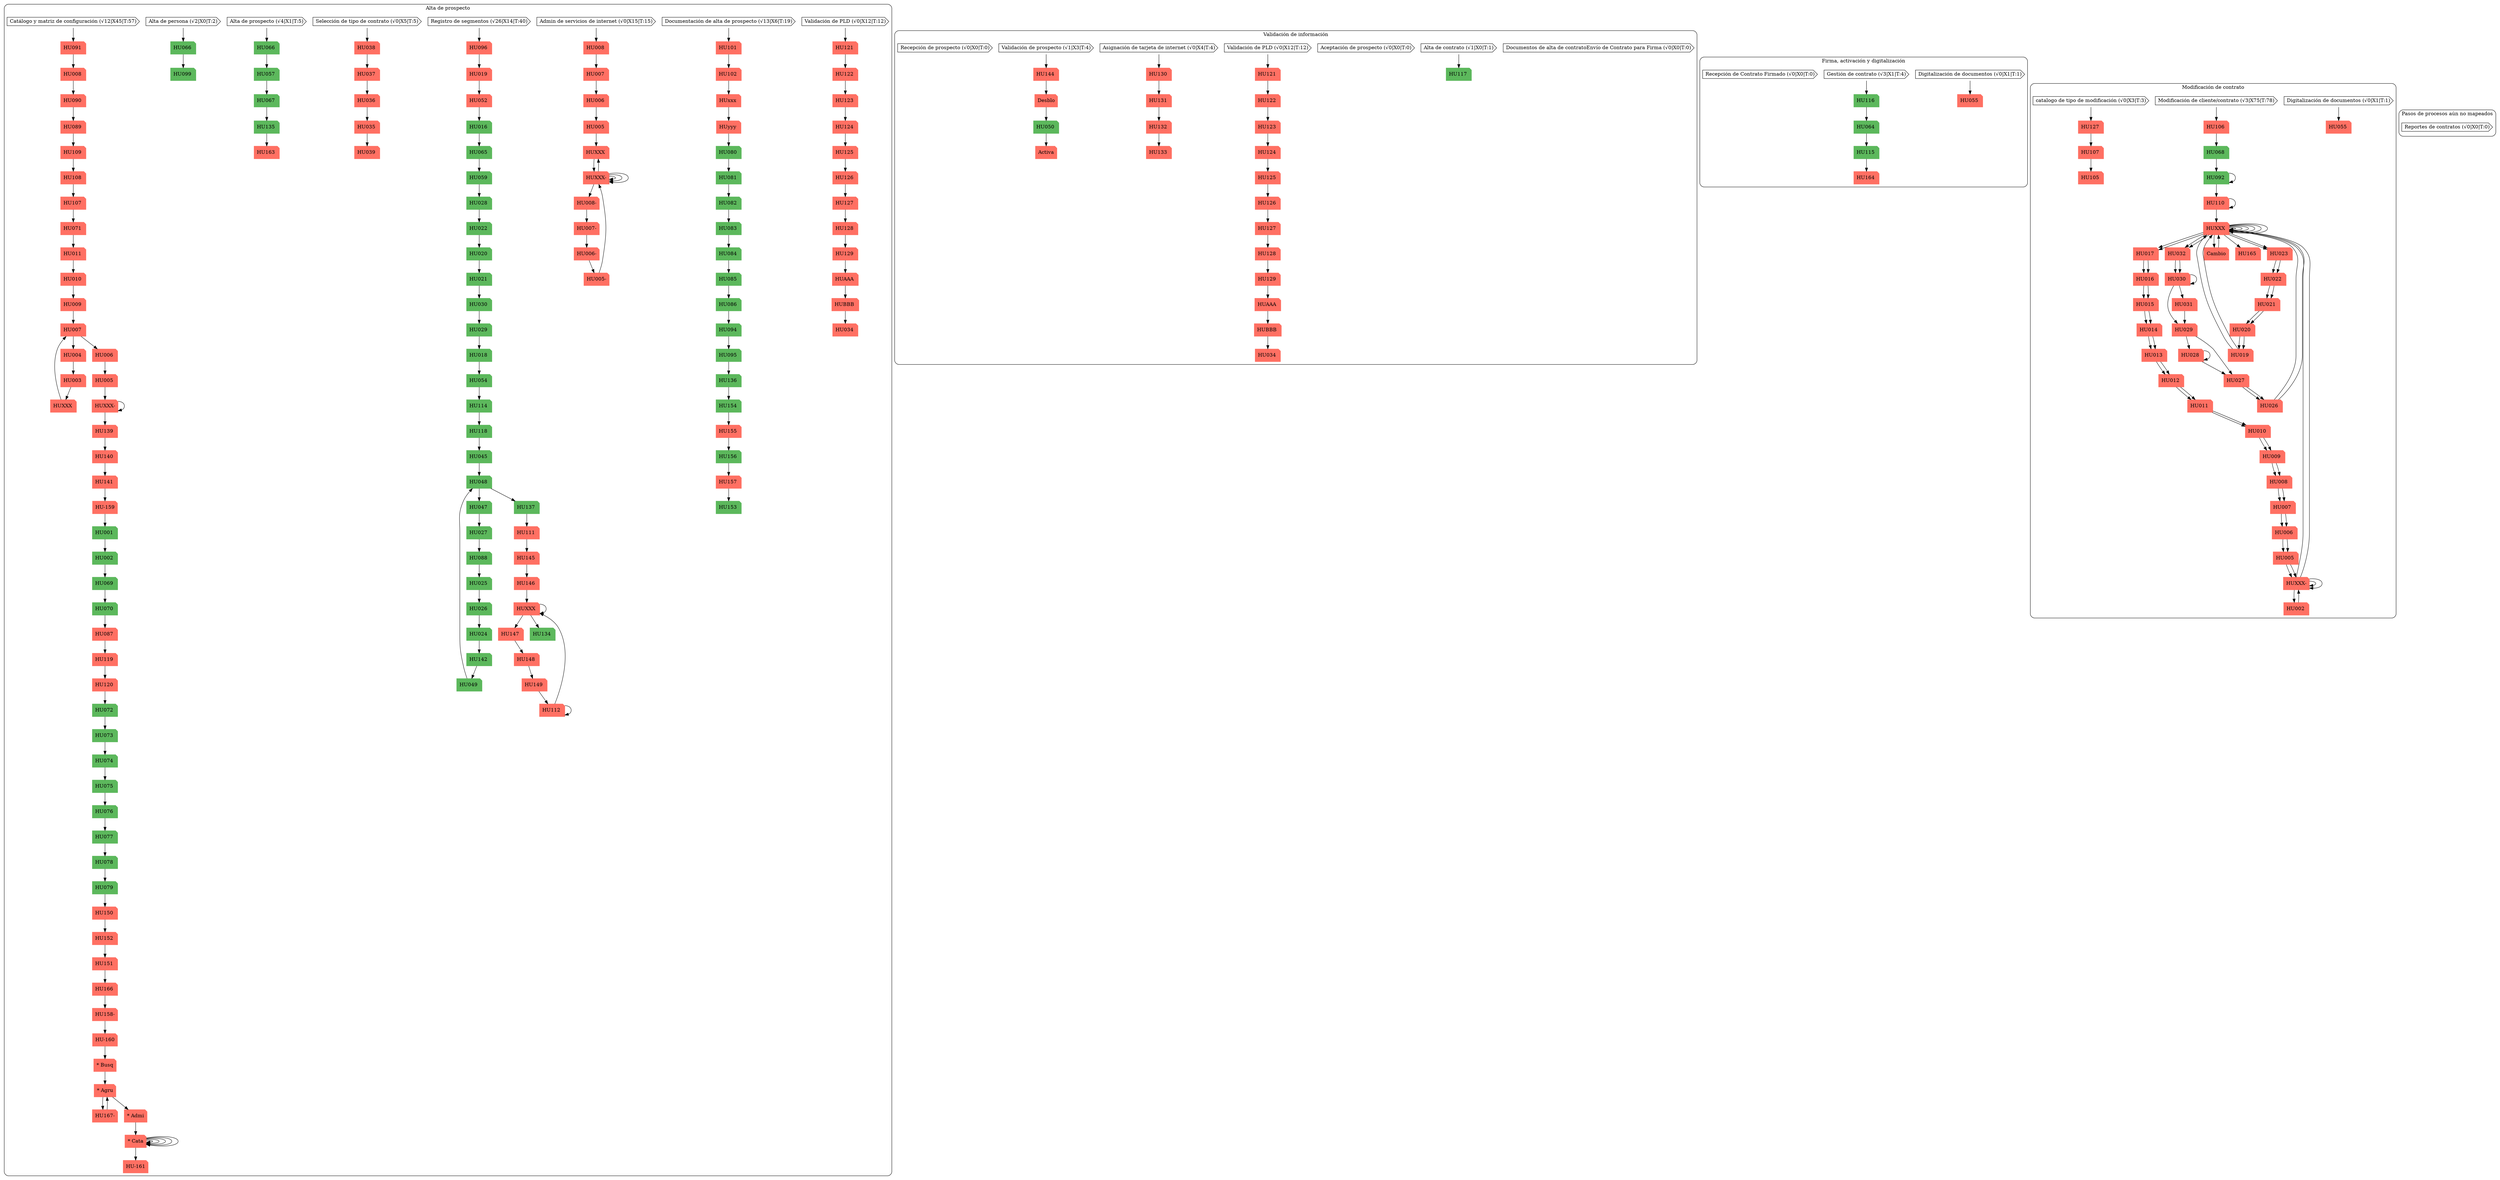 // US Process model relationships
digraph G {
	graph [rankdir=TB]
	subgraph "cluster_Alta de prospecto" {
		label="Alta de prospecto" rankdir=TB style=rounded
		"Alta de prospecto_Validación de PLD_HU121 " [label="HU121 " color="#ff7063" href="https://vectorcb.storiesonboard.com/m/contratos-vector-to-be/!card/anEH8lAew-gw4ToL9zG3mQ" shape=note style=filled]
		"Alta de prospecto_Validación de PLD_HU122 " [label="HU122 " color="#ff7063" href="https://vectorcb.storiesonboard.com/m/contratos-vector-to-be/!card/DsB9HjBA49uimToMWWBz5g" shape=note style=filled]
		"Alta de prospecto_Validación de PLD_HU121 " -> "Alta de prospecto_Validación de PLD_HU122 " [constraint=true]
		"Alta de prospecto_Validación de PLD_HU123 " [label="HU123 " color="#ff7063" href="https://vectorcb.storiesonboard.com/m/contratos-vector-to-be/!card/XtvqQFl-ni4QKjoL94vTvQ" shape=note style=filled]
		"Alta de prospecto_Validación de PLD_HU122 " -> "Alta de prospecto_Validación de PLD_HU123 " [constraint=true]
		"Alta de prospecto_Validación de PLD_HU124 " [label="HU124 " color="#ff7063" href="https://vectorcb.storiesonboard.com/m/contratos-vector-to-be/!card/td1HhuiH3nOuRToMH5t21w" shape=note style=filled]
		"Alta de prospecto_Validación de PLD_HU123 " -> "Alta de prospecto_Validación de PLD_HU124 " [constraint=true]
		"Alta de prospecto_Validación de PLD_HU125 " [label="HU125 " color="#ff7063" href="https://vectorcb.storiesonboard.com/m/contratos-vector-to-be/!card/XI46QiVOfB6cfjoMH5yxSg" shape=note style=filled]
		"Alta de prospecto_Validación de PLD_HU124 " -> "Alta de prospecto_Validación de PLD_HU125 " [constraint=true]
		"Alta de prospecto_Validación de PLD_HU126 " [label="HU126 " color="#ff7063" href="https://vectorcb.storiesonboard.com/m/contratos-vector-to-be/!card/qcOKu5Y5OhZLEToMM8Ambg" shape=note style=filled]
		"Alta de prospecto_Validación de PLD_HU125 " -> "Alta de prospecto_Validación de PLD_HU126 " [constraint=true]
		"Alta de prospecto_Validación de PLD_HU127 " [label="HU127 " color="#ff7063" href="https://vectorcb.storiesonboard.com/m/contratos-vector-to-be/!card/mouhrul1Lv-LejoMH5yuHg" shape=note style=filled]
		"Alta de prospecto_Validación de PLD_HU126 " -> "Alta de prospecto_Validación de PLD_HU127 " [constraint=true]
		"Alta de prospecto_Validación de PLD_HU128 " [label="HU128 " color="#ff7063" href="https://vectorcb.storiesonboard.com/m/contratos-vector-to-be/!card/kjHACHzmgBTsxjoMY9M3rg" shape=note style=filled]
		"Alta de prospecto_Validación de PLD_HU127 " -> "Alta de prospecto_Validación de PLD_HU128 " [constraint=true]
		"Alta de prospecto_Validación de PLD_HU129 " [label="HU129 " color="#ff7063" href="https://vectorcb.storiesonboard.com/m/contratos-vector-to-be/!card/bqbQq5GvvNPJdDoMY-XKiA" shape=note style=filled]
		"Alta de prospecto_Validación de PLD_HU128 " -> "Alta de prospecto_Validación de PLD_HU129 " [constraint=true]
		"Alta de prospecto_Validación de PLD_HUAAA " [label="HUAAA " color="#ff7063" href="https://vectorcb.storiesonboard.com/m/contratos-vector-to-be/!card/4lSseorE9bwjszoMfexpiw" shape=note style=filled]
		"Alta de prospecto_Validación de PLD_HU129 " -> "Alta de prospecto_Validación de PLD_HUAAA " [constraint=true]
		"Alta de prospecto_Validación de PLD_HUBBB " [label="HUBBB " color="#ff7063" href="https://vectorcb.storiesonboard.com/m/contratos-vector-to-be/!card/xXMY5XrB_6VDJjoMfexpbA" shape=note style=filled]
		"Alta de prospecto_Validación de PLD_HUAAA " -> "Alta de prospecto_Validación de PLD_HUBBB " [constraint=true]
		"Alta de prospecto_Validación de PLD_HU034 " [label="HU034 " color="#ff7063" href="https://vectorcb.storiesonboard.com/m/contratos-vector-to-be/!card/fmXNBbV7suyMNzoLE5UvVA" shape=note style=filled]
		"Alta de prospecto_Validación de PLD_HUBBB " -> "Alta de prospecto_Validación de PLD_HU034 " [constraint=true]
		"Alta de prospecto_PROC_0" [label="Validación de PLD (√0|X12|T:12)" shape=cds]
		"Alta de prospecto_PROC_0" -> "Alta de prospecto_Validación de PLD_HU121 " [constraint=true]
		"Alta de prospecto_Documentación de alta de prospecto_HU101 " [label="HU101 " color="#ff7063" href="https://vectorcb.storiesonboard.com/m/contratos-vector-to-be/!card/rd7XSys6MC9V-ToLzl-vhQ" shape=note style=filled]
		"Alta de prospecto_Documentación de alta de prospecto_HU102 " [label="HU102 " color="#ff7063" href="https://vectorcb.storiesonboard.com/m/contratos-vector-to-be/!card/BwAVDOMXOx_Z2zoLzl-sfg" shape=note style=filled]
		"Alta de prospecto_Documentación de alta de prospecto_HU101 " -> "Alta de prospecto_Documentación de alta de prospecto_HU102 " [constraint=true]
		"Alta de prospecto_Documentación de alta de prospecto_HUxxx " [label="HUxxx " color="#ff7063" href="https://vectorcb.storiesonboard.com/m/contratos-vector-to-be/!card/EnyfgKv-6PJKMToMH6FlDQ" shape=note style=filled]
		"Alta de prospecto_Documentación de alta de prospecto_HU102 " -> "Alta de prospecto_Documentación de alta de prospecto_HUxxx " [constraint=true]
		"Alta de prospecto_Documentación de alta de prospecto_HUyyy " [label="HUyyy " color="#ff7063" href="https://vectorcb.storiesonboard.com/m/contratos-vector-to-be/!card/lHizGYp5_O-oizoMH6Ff8Q" shape=note style=filled]
		"Alta de prospecto_Documentación de alta de prospecto_HUxxx " -> "Alta de prospecto_Documentación de alta de prospecto_HUyyy " [constraint=true]
		"Alta de prospecto_Documentación de alta de prospecto_HU080 " [label="HU080 " color="#5cb85c" href="https://vectorcb.storiesonboard.com/m/contratos-vector-to-be/!card/1BHBwA90ewvx-zoLi6syLA" shape=note style=filled]
		"Alta de prospecto_Documentación de alta de prospecto_HUyyy " -> "Alta de prospecto_Documentación de alta de prospecto_HU080 " [constraint=true]
		"Alta de prospecto_Documentación de alta de prospecto_HU081 " [label="HU081 " color="#5cb85c" href="https://vectorcb.storiesonboard.com/m/contratos-vector-to-be/!card/O-hZIgE149bv6DoLi7yVXw" shape=note style=filled]
		"Alta de prospecto_Documentación de alta de prospecto_HU080 " -> "Alta de prospecto_Documentación de alta de prospecto_HU081 " [constraint=true]
		"Alta de prospecto_Documentación de alta de prospecto_HU082 " [label="HU082 " color="#5cb85c" href="https://vectorcb.storiesonboard.com/m/contratos-vector-to-be/!card/IN2MGoNWwH_PNDoLi8BejQ" shape=note style=filled]
		"Alta de prospecto_Documentación de alta de prospecto_HU081 " -> "Alta de prospecto_Documentación de alta de prospecto_HU082 " [constraint=true]
		"Alta de prospecto_Documentación de alta de prospecto_HU083 " [label="HU083 " color="#5cb85c" href="https://vectorcb.storiesonboard.com/m/contratos-vector-to-be/!card/aJI9PpHbBR0XMzoLi8Nprw" shape=note style=filled]
		"Alta de prospecto_Documentación de alta de prospecto_HU082 " -> "Alta de prospecto_Documentación de alta de prospecto_HU083 " [constraint=true]
		"Alta de prospecto_Documentación de alta de prospecto_HU084 " [label="HU084 " color="#5cb85c" href="https://vectorcb.storiesonboard.com/m/contratos-vector-to-be/!card/sFI5ZtyAjOteLToLi8YAbQ" shape=note style=filled]
		"Alta de prospecto_Documentación de alta de prospecto_HU083 " -> "Alta de prospecto_Documentación de alta de prospecto_HU084 " [constraint=true]
		"Alta de prospecto_Documentación de alta de prospecto_HU085 " [label="HU085 " color="#5cb85c" href="https://vectorcb.storiesonboard.com/m/contratos-vector-to-be/!card/AyZnXvWtjmjfqzoLi9xnOw" shape=note style=filled]
		"Alta de prospecto_Documentación de alta de prospecto_HU084 " -> "Alta de prospecto_Documentación de alta de prospecto_HU085 " [constraint=true]
		"Alta de prospecto_Documentación de alta de prospecto_HU086 " [label="HU086 " color="#5cb85c" href="https://vectorcb.storiesonboard.com/m/contratos-vector-to-be/!card/C1oKlTILC5dwqToLi-UX7g" shape=note style=filled]
		"Alta de prospecto_Documentación de alta de prospecto_HU085 " -> "Alta de prospecto_Documentación de alta de prospecto_HU086 " [constraint=true]
		"Alta de prospecto_Documentación de alta de prospecto_HU094 " [label="HU094 " color="#5cb85c" href="https://vectorcb.storiesonboard.com/m/contratos-vector-to-be/!card/uI3Bo17mU0kWhToLr40f7A" shape=note style=filled]
		"Alta de prospecto_Documentación de alta de prospecto_HU086 " -> "Alta de prospecto_Documentación de alta de prospecto_HU094 " [constraint=true]
		"Alta de prospecto_Documentación de alta de prospecto_HU095 " [label="HU095 " color="#5cb85c" href="https://vectorcb.storiesonboard.com/m/contratos-vector-to-be/!card/8oGfcqH9b0KfzToLr40f-w" shape=note style=filled]
		"Alta de prospecto_Documentación de alta de prospecto_HU094 " -> "Alta de prospecto_Documentación de alta de prospecto_HU095 " [constraint=true]
		"Alta de prospecto_Documentación de alta de prospecto_HU136 " [label="HU136 " color="#5cb85c" href="https://vectorcb.storiesonboard.com/m/contratos-vector-to-be/!card/qfboyhi6q7DZGToLPOT-kg" shape=note style=filled]
		"Alta de prospecto_Documentación de alta de prospecto_HU095 " -> "Alta de prospecto_Documentación de alta de prospecto_HU136 " [constraint=true]
		"Alta de prospecto_Documentación de alta de prospecto_HU154 " [label="HU154 " color="#5cb85c" href="https://vectorcb.storiesonboard.com/m/contratos-vector-to-be/!card/G2-FUx6dAYpJKzoMYcm-Rw" shape=note style=filled]
		"Alta de prospecto_Documentación de alta de prospecto_HU136 " -> "Alta de prospecto_Documentación de alta de prospecto_HU154 " [constraint=true]
		"Alta de prospecto_Documentación de alta de prospecto_HU155 " [label="HU155 " color="#ff7063" href="https://vectorcb.storiesonboard.com/m/contratos-vector-to-be/!card/P49p3-BqnZ3dTDoMYf9FOQ" shape=note style=filled]
		"Alta de prospecto_Documentación de alta de prospecto_HU154 " -> "Alta de prospecto_Documentación de alta de prospecto_HU155 " [constraint=true]
		"Alta de prospecto_Documentación de alta de prospecto_HU156 " [label="HU156 " color="#5cb85c" href="https://vectorcb.storiesonboard.com/m/contratos-vector-to-be/!card/lopbO0ueQiYKwzoMYf9BYQ" shape=note style=filled]
		"Alta de prospecto_Documentación de alta de prospecto_HU155 " -> "Alta de prospecto_Documentación de alta de prospecto_HU156 " [constraint=true]
		"Alta de prospecto_Documentación de alta de prospecto_HU157 " [label="HU157 " color="#ff7063" href="https://vectorcb.storiesonboard.com/m/contratos-vector-to-be/!card/BMvEFFLb-e0JZToMYjdcTQ" shape=note style=filled]
		"Alta de prospecto_Documentación de alta de prospecto_HU156 " -> "Alta de prospecto_Documentación de alta de prospecto_HU157 " [constraint=true]
		"Alta de prospecto_Documentación de alta de prospecto_HU153 " [label="HU153 " color="#5cb85c" href="https://vectorcb.storiesonboard.com/m/contratos-vector-to-be/!card/dIkc2jluRmwbyToMYcVy5A" shape=note style=filled]
		"Alta de prospecto_Documentación de alta de prospecto_HU157 " -> "Alta de prospecto_Documentación de alta de prospecto_HU153 " [constraint=true]
		"Alta de prospecto_PROC_1" [label="Documentación de alta de prospecto (√13|X6|T:19)" shape=cds]
		"Alta de prospecto_PROC_1" -> "Alta de prospecto_Documentación de alta de prospecto_HU101 " [constraint=true]
		"Alta de prospecto_Admin de servicios de internet_HU008 " [label="HU008 " color="#ff7063" href="https://vectorcb.storiesonboard.com/m/contratos-vector-to-be/!card/syvDN_vMHBQadDoLQzF4Lg" shape=note style=filled]
		"Alta de prospecto_Admin de servicios de internet_HU007 " [label="HU007 " color="#ff7063" href="https://vectorcb.storiesonboard.com/m/contratos-vector-to-be/!card/7olZq0cf0V5cWzoLQzDbwQ" shape=note style=filled]
		"Alta de prospecto_Admin de servicios de internet_HU008 " -> "Alta de prospecto_Admin de servicios de internet_HU007 " [constraint=true]
		"Alta de prospecto_Admin de servicios de internet_HU006 " [label="HU006 " color="#ff7063" href="https://vectorcb.storiesonboard.com/m/contratos-vector-to-be/!card/CNFdykY638DJ6zoLQzDb_w" shape=note style=filled]
		"Alta de prospecto_Admin de servicios de internet_HU007 " -> "Alta de prospecto_Admin de servicios de internet_HU006 " [constraint=true]
		"Alta de prospecto_Admin de servicios de internet_HU005 " [label="HU005 " color="#ff7063" href="https://vectorcb.storiesonboard.com/m/contratos-vector-to-be/!card/UAeq3gy8gqlHsjoLQzDcTQ" shape=note style=filled]
		"Alta de prospecto_Admin de servicios de internet_HU006 " -> "Alta de prospecto_Admin de servicios de internet_HU005 " [constraint=true]
		"Alta de prospecto_Admin de servicios de internet_HUXXX " [label="HUXXX " color="#ff7063" href="https://vectorcb.storiesonboard.com/m/contratos-vector-to-be/!card/BXf-bTwf6MR9-ToLQzDcjA" shape=note style=filled]
		"Alta de prospecto_Admin de servicios de internet_HU005 " -> "Alta de prospecto_Admin de servicios de internet_HUXXX " [constraint=true]
		"Alta de prospecto_Admin de servicios de internet_HUXXX-" [label="HUXXX-" color="#ff7063" href="https://vectorcb.storiesonboard.com/m/contratos-vector-to-be/!card/_uk6wx305XbrozoLQzDcyg" shape=note style=filled]
		"Alta de prospecto_Admin de servicios de internet_HUXXX " -> "Alta de prospecto_Admin de servicios de internet_HUXXX-" [constraint=true]
		"Alta de prospecto_Admin de servicios de internet_HUXXX-" [label="HUXXX-" color="#ff7063" href="https://vectorcb.storiesonboard.com/m/contratos-vector-to-be/!card/xsD-08-VUJFSqjoLQyz6CQ" shape=note style=filled]
		"Alta de prospecto_Admin de servicios de internet_HUXXX-" -> "Alta de prospecto_Admin de servicios de internet_HUXXX-" [constraint=true]
		"Alta de prospecto_Admin de servicios de internet_HUXXX-" [label="HUXXX-" color="#ff7063" href="https://vectorcb.storiesonboard.com/m/contratos-vector-to-be/!card/0RmAKW3aXtApZzoLQyz6Rw" shape=note style=filled]
		"Alta de prospecto_Admin de servicios de internet_HUXXX-" -> "Alta de prospecto_Admin de servicios de internet_HUXXX-" [constraint=true]
		"Alta de prospecto_Admin de servicios de internet_HU008-" [label="HU008-" color="#ff7063" href="https://vectorcb.storiesonboard.com/m/contratos-vector-to-be/!card/08sC9MeAygT49joLQzIbhg" shape=note style=filled]
		"Alta de prospecto_Admin de servicios de internet_HUXXX-" -> "Alta de prospecto_Admin de servicios de internet_HU008-" [constraint=true]
		"Alta de prospecto_Admin de servicios de internet_HU007-" [label="HU007-" color="#ff7063" href="https://vectorcb.storiesonboard.com/m/contratos-vector-to-be/!card/xGgoPg6uDt7gczoLQzIbxA" shape=note style=filled]
		"Alta de prospecto_Admin de servicios de internet_HU008-" -> "Alta de prospecto_Admin de servicios de internet_HU007-" [constraint=true]
		"Alta de prospecto_Admin de servicios de internet_HU006-" [label="HU006-" color="#ff7063" href="https://vectorcb.storiesonboard.com/m/contratos-vector-to-be/!card/kMY3le9DIG_RWzoLQzF2xg" shape=note style=filled]
		"Alta de prospecto_Admin de servicios de internet_HU007-" -> "Alta de prospecto_Admin de servicios de internet_HU006-" [constraint=true]
		"Alta de prospecto_Admin de servicios de internet_HU005-" [label="HU005-" color="#ff7063" href="https://vectorcb.storiesonboard.com/m/contratos-vector-to-be/!card/TbL0tiwUwH4xtToLQzF3BQ" shape=note style=filled]
		"Alta de prospecto_Admin de servicios de internet_HU006-" -> "Alta de prospecto_Admin de servicios de internet_HU005-" [constraint=true]
		"Alta de prospecto_Admin de servicios de internet_HUXXX-" [label="HUXXX-" color="#ff7063" href="https://vectorcb.storiesonboard.com/m/contratos-vector-to-be/!card/vC6CfDox6N_i1DoLQzF3Qw" shape=note style=filled]
		"Alta de prospecto_Admin de servicios de internet_HU005-" -> "Alta de prospecto_Admin de servicios de internet_HUXXX-" [constraint=true]
		"Alta de prospecto_Admin de servicios de internet_HUXXX-" [label="HUXXX-" color="#ff7063" href="https://vectorcb.storiesonboard.com/m/contratos-vector-to-be/!card/ycYYFuox69C7UDoLQzF3gg" shape=note style=filled]
		"Alta de prospecto_Admin de servicios de internet_HUXXX-" -> "Alta de prospecto_Admin de servicios de internet_HUXXX-" [constraint=true]
		"Alta de prospecto_Admin de servicios de internet_HUXXX " [label="HUXXX " color="#ff7063" href="https://vectorcb.storiesonboard.com/m/contratos-vector-to-be/!card/is8-cslX2_9DOjoLQzF37w" shape=note style=filled]
		"Alta de prospecto_Admin de servicios de internet_HUXXX-" -> "Alta de prospecto_Admin de servicios de internet_HUXXX " [constraint=true]
		"Alta de prospecto_PROC_2" [label="Admin de servicios de internet (√0|X15|T:15)" shape=cds]
		"Alta de prospecto_PROC_2" -> "Alta de prospecto_Admin de servicios de internet_HU008 " [constraint=true]
		"Alta de prospecto_Registro de segmentos_HU096 " [label="HU096 " color="#ff7063" href="https://vectorcb.storiesonboard.com/m/contratos-vector-to-be/!card/lWHexAi8lpOmkzoLw7Nyyw" shape=note style=filled]
		"Alta de prospecto_Registro de segmentos_HU019 " [label="HU019 " color="#ff7063" href="https://vectorcb.storiesonboard.com/m/contratos-vector-to-be/!card/S4HRwoy1zgkxUzoK_z8brw" shape=note style=filled]
		"Alta de prospecto_Registro de segmentos_HU096 " -> "Alta de prospecto_Registro de segmentos_HU019 " [constraint=true]
		"Alta de prospecto_Registro de segmentos_HU052 " [label="HU052 " color="#ff7063" href="https://vectorcb.storiesonboard.com/m/contratos-vector-to-be/!card/eXxUDlL00I97bjoLE5Uvkg" shape=note style=filled]
		"Alta de prospecto_Registro de segmentos_HU019 " -> "Alta de prospecto_Registro de segmentos_HU052 " [constraint=true]
		"Alta de prospecto_Registro de segmentos_HU016 " [label="HU016 " color="#5cb85c" href="https://vectorcb.storiesonboard.com/m/contratos-vector-to-be/!card/AVs4SY9es6X9sDoK-jyZ2Q" shape=note style=filled]
		"Alta de prospecto_Registro de segmentos_HU052 " -> "Alta de prospecto_Registro de segmentos_HU016 " [constraint=true]
		"Alta de prospecto_Registro de segmentos_HU065 " [label="HU065 " color="#5cb85c" href="https://vectorcb.storiesonboard.com/m/contratos-vector-to-be/!card/Oh68TLm3F1doqToLXk6cCw" shape=note style=filled]
		"Alta de prospecto_Registro de segmentos_HU016 " -> "Alta de prospecto_Registro de segmentos_HU065 " [constraint=true]
		"Alta de prospecto_Registro de segmentos_HU059 " [label="HU059 " color="#5cb85c" href="https://vectorcb.storiesonboard.com/m/contratos-vector-to-be/!card/9A7GqUFxUsU_cToLONBB7w" shape=note style=filled]
		"Alta de prospecto_Registro de segmentos_HU065 " -> "Alta de prospecto_Registro de segmentos_HU059 " [constraint=true]
		"Alta de prospecto_Registro de segmentos_HU028 " [label="HU028 " color="#5cb85c" href="https://vectorcb.storiesonboard.com/m/contratos-vector-to-be/!card/gU-9qCSuLHLIRToLAGeqKg" shape=note style=filled]
		"Alta de prospecto_Registro de segmentos_HU059 " -> "Alta de prospecto_Registro de segmentos_HU028 " [constraint=true]
		"Alta de prospecto_Registro de segmentos_HU022 " [label="HU022 " color="#5cb85c" href="https://vectorcb.storiesonboard.com/m/contratos-vector-to-be/!card/0yqYmBO2fdXp5joLE-aEpw" shape=note style=filled]
		"Alta de prospecto_Registro de segmentos_HU028 " -> "Alta de prospecto_Registro de segmentos_HU022 " [constraint=true]
		"Alta de prospecto_Registro de segmentos_HU020 " [label="HU020 " color="#5cb85c" href="https://vectorcb.storiesonboard.com/m/contratos-vector-to-be/!card/DJsQyTDkSL3ccToLE9qDxw" shape=note style=filled]
		"Alta de prospecto_Registro de segmentos_HU022 " -> "Alta de prospecto_Registro de segmentos_HU020 " [constraint=true]
		"Alta de prospecto_Registro de segmentos_HU021 " [label="HU021 " color="#5cb85c" href="https://vectorcb.storiesonboard.com/m/contratos-vector-to-be/!card/-M0gV95sMzXFzzoLAGelKQ" shape=note style=filled]
		"Alta de prospecto_Registro de segmentos_HU020 " -> "Alta de prospecto_Registro de segmentos_HU021 " [constraint=true]
		"Alta de prospecto_Registro de segmentos_HU030 " [label="HU030 " color="#5cb85c" href="https://vectorcb.storiesonboard.com/m/contratos-vector-to-be/!card/KabVeakEpZitOzoLJD7l3A" shape=note style=filled]
		"Alta de prospecto_Registro de segmentos_HU021 " -> "Alta de prospecto_Registro de segmentos_HU030 " [constraint=true]
		"Alta de prospecto_Registro de segmentos_HU029 " [label="HU029 " color="#5cb85c" href="https://vectorcb.storiesonboard.com/m/contratos-vector-to-be/!card/--LgTiXYGjRj6ToLD_B4TQ" shape=note style=filled]
		"Alta de prospecto_Registro de segmentos_HU030 " -> "Alta de prospecto_Registro de segmentos_HU029 " [constraint=true]
		"Alta de prospecto_Registro de segmentos_HU018 " [label="HU018 " color="#5cb85c" href="https://vectorcb.storiesonboard.com/m/contratos-vector-to-be/!card/7TqZFj0VYMWlKzoK_sBiIw" shape=note style=filled]
		"Alta de prospecto_Registro de segmentos_HU029 " -> "Alta de prospecto_Registro de segmentos_HU018 " [constraint=true]
		"Alta de prospecto_Registro de segmentos_HU054 " [label="HU054 " color="#5cb85c" href="https://vectorcb.storiesonboard.com/m/contratos-vector-to-be/!card/RYUEgfxHJ92oNjoLAEeQVQ" shape=note style=filled]
		"Alta de prospecto_Registro de segmentos_HU018 " -> "Alta de prospecto_Registro de segmentos_HU054 " [constraint=true]
		"Alta de prospecto_Registro de segmentos_HU114 " [label="HU114 " color="#5cb85c" href="https://vectorcb.storiesonboard.com/m/contratos-vector-to-be/!card/Kqa97fHnFZhNZjoL6YALQA" shape=note style=filled]
		"Alta de prospecto_Registro de segmentos_HU054 " -> "Alta de prospecto_Registro de segmentos_HU114 " [constraint=true]
		"Alta de prospecto_Registro de segmentos_HU118 " [label="HU118 " color="#5cb85c" href="https://vectorcb.storiesonboard.com/m/contratos-vector-to-be/!card/c4A97AluOCXT9DoL_InmSw" shape=note style=filled]
		"Alta de prospecto_Registro de segmentos_HU114 " -> "Alta de prospecto_Registro de segmentos_HU118 " [constraint=true]
		"Alta de prospecto_Registro de segmentos_HU045 " [label="HU045 " color="#5cb85c" href="https://vectorcb.storiesonboard.com/m/contratos-vector-to-be/!card/HG7AbL7XuKR1ZzoLE-Z-Xg" shape=note style=filled]
		"Alta de prospecto_Registro de segmentos_HU118 " -> "Alta de prospecto_Registro de segmentos_HU045 " [constraint=true]
		"Alta de prospecto_Registro de segmentos_HU048 " [label="HU048 " color="#5cb85c" href="https://vectorcb.storiesonboard.com/m/contratos-vector-to-be/!card/877lUKMRqwGNpjoLE-Z9NQ" shape=note style=filled]
		"Alta de prospecto_Registro de segmentos_HU045 " -> "Alta de prospecto_Registro de segmentos_HU048 " [constraint=true]
		"Alta de prospecto_Registro de segmentos_HU047 " [label="HU047 " color="#5cb85c" href="https://vectorcb.storiesonboard.com/m/contratos-vector-to-be/!card/XbLngeRy9D6xxToLE9qG_g" shape=note style=filled]
		"Alta de prospecto_Registro de segmentos_HU048 " -> "Alta de prospecto_Registro de segmentos_HU047 " [constraint=true]
		"Alta de prospecto_Registro de segmentos_HU027 " [label="HU027 " color="#5cb85c" href="https://vectorcb.storiesonboard.com/m/contratos-vector-to-be/!card/UvDUPkmCdRqdyDoLAGenEg" shape=note style=filled]
		"Alta de prospecto_Registro de segmentos_HU047 " -> "Alta de prospecto_Registro de segmentos_HU027 " [constraint=true]
		"Alta de prospecto_Registro de segmentos_HU088 " [label="HU088 " color="#5cb85c" href="https://vectorcb.storiesonboard.com/m/contratos-vector-to-be/!card/AVsIVBIjRz2vrjoLbGJJoA" shape=note style=filled]
		"Alta de prospecto_Registro de segmentos_HU027 " -> "Alta de prospecto_Registro de segmentos_HU088 " [constraint=true]
		"Alta de prospecto_Registro de segmentos_HU025 " [label="HU025 " color="#5cb85c" href="https://vectorcb.storiesonboard.com/m/contratos-vector-to-be/!card/e8AmyqDJBufbWDoLD-8_-A" shape=note style=filled]
		"Alta de prospecto_Registro de segmentos_HU088 " -> "Alta de prospecto_Registro de segmentos_HU025 " [constraint=true]
		"Alta de prospecto_Registro de segmentos_HU026 " [label="HU026 " color="#5cb85c" href="https://vectorcb.storiesonboard.com/m/contratos-vector-to-be/!card/E-3-iU73X03wMzoLD_TI1A" shape=note style=filled]
		"Alta de prospecto_Registro de segmentos_HU025 " -> "Alta de prospecto_Registro de segmentos_HU026 " [constraint=true]
		"Alta de prospecto_Registro de segmentos_HU024 " [label="HU024 " color="#5cb85c" href="https://vectorcb.storiesonboard.com/m/contratos-vector-to-be/!card/P4QOYlQgsZvhDDoLAGei-w" shape=note style=filled]
		"Alta de prospecto_Registro de segmentos_HU026 " -> "Alta de prospecto_Registro de segmentos_HU024 " [constraint=true]
		"Alta de prospecto_Registro de segmentos_HU142 " [label="HU142 " color="#5cb85c" href="https://vectorcb.storiesonboard.com/m/contratos-vector-to-be/!card/P6POsng5jkqa2DoMPp3ITw" shape=note style=filled]
		"Alta de prospecto_Registro de segmentos_HU024 " -> "Alta de prospecto_Registro de segmentos_HU142 " [constraint=true]
		"Alta de prospecto_Registro de segmentos_HU049 " [label="HU049 " color="#5cb85c" href="https://vectorcb.storiesonboard.com/m/contratos-vector-to-be/!card/PVuErjWHzl4pHjoLE-uYdQ" shape=note style=filled]
		"Alta de prospecto_Registro de segmentos_HU142 " -> "Alta de prospecto_Registro de segmentos_HU049 " [constraint=true]
		"Alta de prospecto_Registro de segmentos_HU048 " [label="HU048 " color="#5cb85c" href="https://vectorcb.storiesonboard.com/m/contratos-vector-to-be/!card/WCKTbLh0h3SV4joLE-uaQA" shape=note style=filled]
		"Alta de prospecto_Registro de segmentos_HU049 " -> "Alta de prospecto_Registro de segmentos_HU048 " [constraint=true]
		"Alta de prospecto_Registro de segmentos_HU137 " [label="HU137 " color="#5cb85c" href="https://vectorcb.storiesonboard.com/m/contratos-vector-to-be/!card/OenxgVptztfA2joMOTsYcg" shape=note style=filled]
		"Alta de prospecto_Registro de segmentos_HU048 " -> "Alta de prospecto_Registro de segmentos_HU137 " [constraint=true]
		"Alta de prospecto_Registro de segmentos_HU111 " [label="HU111 " color="#ff7063" href="https://vectorcb.storiesonboard.com/m/contratos-vector-to-be/!card/WjgUJMa7hhg5HjoLYIorng" shape=note style=filled]
		"Alta de prospecto_Registro de segmentos_HU137 " -> "Alta de prospecto_Registro de segmentos_HU111 " [constraint=true]
		"Alta de prospecto_Registro de segmentos_HU145 " [label="HU145 " color="#ff7063" href="https://vectorcb.storiesonboard.com/m/contratos-vector-to-be/!card/6OBkUF-fZ2TIZToMOxWN8A" shape=note style=filled]
		"Alta de prospecto_Registro de segmentos_HU111 " -> "Alta de prospecto_Registro de segmentos_HU145 " [constraint=true]
		"Alta de prospecto_Registro de segmentos_HU146 " [label="HU146 " color="#ff7063" href="https://vectorcb.storiesonboard.com/m/contratos-vector-to-be/!card/JrHzaHiBRnu3lDoMP01w8w" shape=note style=filled]
		"Alta de prospecto_Registro de segmentos_HU145 " -> "Alta de prospecto_Registro de segmentos_HU146 " [constraint=true]
		"Alta de prospecto_Registro de segmentos_HUXXX " [label="HUXXX " color="#ff7063" href="https://vectorcb.storiesonboard.com/m/contratos-vector-to-be/!card/1AAMoY3pXCj3xjoMP1NNYA" shape=note style=filled]
		"Alta de prospecto_Registro de segmentos_HU146 " -> "Alta de prospecto_Registro de segmentos_HUXXX " [constraint=true]
		"Alta de prospecto_Registro de segmentos_HUXXX " [label="HUXXX " color="#ff7063" href="https://vectorcb.storiesonboard.com/m/contratos-vector-to-be/!card/CxKTNGn4phQzWToMP1NGqQ" shape=note style=filled]
		"Alta de prospecto_Registro de segmentos_HUXXX " -> "Alta de prospecto_Registro de segmentos_HUXXX " [constraint=true]
		"Alta de prospecto_Registro de segmentos_HU147 " [label="HU147 " color="#ff7063" href="https://vectorcb.storiesonboard.com/m/contratos-vector-to-be/!card/Fx0edFwzBUs3wjoMOl-AqA" shape=note style=filled]
		"Alta de prospecto_Registro de segmentos_HUXXX " -> "Alta de prospecto_Registro de segmentos_HU147 " [constraint=true]
		"Alta de prospecto_Registro de segmentos_HU148 " [label="HU148 " color="#ff7063" href="https://vectorcb.storiesonboard.com/m/contratos-vector-to-be/!card/xxNtqTc7oLP8uToMP1NDcg" shape=note style=filled]
		"Alta de prospecto_Registro de segmentos_HU147 " -> "Alta de prospecto_Registro de segmentos_HU148 " [constraint=true]
		"Alta de prospecto_Registro de segmentos_HU149 " [label="HU149 " color="#ff7063" href="https://vectorcb.storiesonboard.com/m/contratos-vector-to-be/!card/987nbJSN5cDxnzoMP_SYPg" shape=note style=filled]
		"Alta de prospecto_Registro de segmentos_HU148 " -> "Alta de prospecto_Registro de segmentos_HU149 " [constraint=true]
		"Alta de prospecto_Registro de segmentos_HU112 " [label="HU112 " color="#ff7063" href="https://vectorcb.storiesonboard.com/m/contratos-vector-to-be/!card/ynhr1OzQSvk3azoMP_SVLg" shape=note style=filled]
		"Alta de prospecto_Registro de segmentos_HU149 " -> "Alta de prospecto_Registro de segmentos_HU112 " [constraint=true]
		"Alta de prospecto_Registro de segmentos_HU112 " [label="HU112 " color="#ff7063" href="https://vectorcb.storiesonboard.com/m/contratos-vector-to-be/!card/ormdO2cxv3P9uzoMP_SUcw" shape=note style=filled]
		"Alta de prospecto_Registro de segmentos_HU112 " -> "Alta de prospecto_Registro de segmentos_HU112 " [constraint=true]
		"Alta de prospecto_Registro de segmentos_HUXXX " [label="HUXXX " color="#ff7063" href="https://vectorcb.storiesonboard.com/m/contratos-vector-to-be/!card/eAvClDif4bLsnToMORjH4A" shape=note style=filled]
		"Alta de prospecto_Registro de segmentos_HU112 " -> "Alta de prospecto_Registro de segmentos_HUXXX " [constraint=true]
		"Alta de prospecto_Registro de segmentos_HU134 " [label="HU134 " color="#5cb85c" href="https://vectorcb.storiesonboard.com/m/contratos-vector-to-be/!card/8O1ovjNIVQXpJzoL1wtZ-Q" shape=note style=filled]
		"Alta de prospecto_Registro de segmentos_HUXXX " -> "Alta de prospecto_Registro de segmentos_HU134 " [constraint=true]
		"Alta de prospecto_PROC_3" [label="Registro de segmentos (√26|X14|T:40)" shape=cds]
		"Alta de prospecto_PROC_3" -> "Alta de prospecto_Registro de segmentos_HU096 " [constraint=true]
		"Alta de prospecto_Selección de tipo de contrato_HU038 " [label="HU038 " color="#ff7063" href="https://vectorcb.storiesonboard.com/m/contratos-vector-to-be/!card/zrMgiQx0ZcCQLjoLGmaKnA" shape=note style=filled]
		"Alta de prospecto_Selección de tipo de contrato_HU037 " [label="HU037 " color="#ff7063" href="https://vectorcb.storiesonboard.com/m/contratos-vector-to-be/!card/Gg81UzCPj-JnGDoLE_PwNA" shape=note style=filled]
		"Alta de prospecto_Selección de tipo de contrato_HU038 " -> "Alta de prospecto_Selección de tipo de contrato_HU037 " [constraint=true]
		"Alta de prospecto_Selección de tipo de contrato_HU036 " [label="HU036 " color="#ff7063" href="https://vectorcb.storiesonboard.com/m/contratos-vector-to-be/!card/piEc2xs9K1zcSjoLFAB5Hg" shape=note style=filled]
		"Alta de prospecto_Selección de tipo de contrato_HU037 " -> "Alta de prospecto_Selección de tipo de contrato_HU036 " [constraint=true]
		"Alta de prospecto_Selección de tipo de contrato_HU035 " [label="HU035 " color="#ff7063" href="https://vectorcb.storiesonboard.com/m/contratos-vector-to-be/!card/7Rda0Vk-M1r1tToK-spD9Q" shape=note style=filled]
		"Alta de prospecto_Selección de tipo de contrato_HU036 " -> "Alta de prospecto_Selección de tipo de contrato_HU035 " [constraint=true]
		"Alta de prospecto_Selección de tipo de contrato_HU039 " [label="HU039 " color="#ff7063" href="https://vectorcb.storiesonboard.com/m/contratos-vector-to-be/!card/7wT-YGU1WXTiqDoLE_PyIQ" shape=note style=filled]
		"Alta de prospecto_Selección de tipo de contrato_HU035 " -> "Alta de prospecto_Selección de tipo de contrato_HU039 " [constraint=true]
		"Alta de prospecto_PROC_4" [label="Selección de tipo de contrato (√0|X5|T:5)" shape=cds]
		"Alta de prospecto_PROC_4" -> "Alta de prospecto_Selección de tipo de contrato_HU038 " [constraint=true]
		"Alta de prospecto_Alta de prospecto_HU066 " [label="HU066 " color="#5cb85c" href="https://vectorcb.storiesonboard.com/m/contratos-vector-to-be/!card/khitV_8b_ivgWjoLXmnkxQ" shape=note style=filled]
		"Alta de prospecto_Alta de prospecto_HU057 " [label="HU057 " color="#5cb85c" href="https://vectorcb.storiesonboard.com/m/contratos-vector-to-be/!card/RrYw2zca0uQBizoLN9J7EQ" shape=note style=filled]
		"Alta de prospecto_Alta de prospecto_HU066 " -> "Alta de prospecto_Alta de prospecto_HU057 " [constraint=true]
		"Alta de prospecto_Alta de prospecto_HU067 " [label="HU067 " color="#5cb85c" href="https://vectorcb.storiesonboard.com/m/contratos-vector-to-be/!card/UTa9_TOVUer-3ToMHwLODQ" shape=note style=filled]
		"Alta de prospecto_Alta de prospecto_HU057 " -> "Alta de prospecto_Alta de prospecto_HU067 " [constraint=true]
		"Alta de prospecto_Alta de prospecto_HU135 " [label="HU135 " color="#5cb85c" href="https://vectorcb.storiesonboard.com/m/contratos-vector-to-be/!card/hG4XCL7V-nFC2DoMOKobmA" shape=note style=filled]
		"Alta de prospecto_Alta de prospecto_HU067 " -> "Alta de prospecto_Alta de prospecto_HU135 " [constraint=true]
		"Alta de prospecto_Alta de prospecto_HU163 " [label="HU163 " color="#ff7063" href="https://vectorcb.storiesonboard.com/m/contratos-vector-to-be/!card/GEACZ7WxL38hjjoMbNjXXA" shape=note style=filled]
		"Alta de prospecto_Alta de prospecto_HU135 " -> "Alta de prospecto_Alta de prospecto_HU163 " [constraint=true]
		"Alta de prospecto_PROC_5" [label="Alta de prospecto (√4|X1|T:5)" shape=cds]
		"Alta de prospecto_PROC_5" -> "Alta de prospecto_Alta de prospecto_HU066 " [constraint=true]
		"Alta de prospecto_Alta de persona_HU066 " [label="HU066 " color="#5cb85c" href="https://vectorcb.storiesonboard.com/m/contratos-vector-to-be/!card/khitV_8b_ivgWjoLXmnkxQ" shape=note style=filled]
		"Alta de prospecto_Alta de persona_HU099 " [label="HU099 " color="#5cb85c" href="https://vectorcb.storiesonboard.com/m/contratos-vector-to-be/!card/rUjvXbQgWE2lNzoLyHQCdw" shape=note style=filled]
		"Alta de prospecto_Alta de persona_HU066 " -> "Alta de prospecto_Alta de persona_HU099 " [constraint=true]
		"Alta de prospecto_PROC_6" [label="Alta de persona (√2|X0|T:2)" shape=cds]
		"Alta de prospecto_PROC_6" -> "Alta de prospecto_Alta de persona_HU066 " [constraint=true]
		"Alta de prospecto_Catálogo y matriz de configuración_HU091 " [label="HU091 " color="#ff7063" href="https://vectorcb.storiesonboard.com/m/contratos-vector-to-be/!card/qh3C3a6Ts6Yz6joLpYcLIw" shape=note style=filled]
		"Alta de prospecto_Catálogo y matriz de configuración_HU008 " [label="HU008 " color="#ff7063" href="https://vectorcb.storiesonboard.com/m/contratos-vector-to-be/!card/Ef224LjAPVhGBjoLQgUgnQ" shape=note style=filled]
		"Alta de prospecto_Catálogo y matriz de configuración_HU091 " -> "Alta de prospecto_Catálogo y matriz de configuración_HU008 " [constraint=true]
		"Alta de prospecto_Catálogo y matriz de configuración_HU090 " [label="HU090 " color="#ff7063" href="https://vectorcb.storiesonboard.com/m/contratos-vector-to-be/!card/QeqX_ARZVBRMAjoLpXvLyQ" shape=note style=filled]
		"Alta de prospecto_Catálogo y matriz de configuración_HU008 " -> "Alta de prospecto_Catálogo y matriz de configuración_HU090 " [constraint=true]
		"Alta de prospecto_Catálogo y matriz de configuración_HU089 " [label="HU089 " color="#ff7063" href="https://vectorcb.storiesonboard.com/m/contratos-vector-to-be/!card/ANu1eIwkXXCp3ToLpWrCwA" shape=note style=filled]
		"Alta de prospecto_Catálogo y matriz de configuración_HU090 " -> "Alta de prospecto_Catálogo y matriz de configuración_HU089 " [constraint=true]
		"Alta de prospecto_Catálogo y matriz de configuración_HU109 " [label="HU109 " color="#ff7063" href="https://vectorcb.storiesonboard.com/m/contratos-vector-to-be/!card/GfgNB1yPCvDTpjoL04jWZw" shape=note style=filled]
		"Alta de prospecto_Catálogo y matriz de configuración_HU089 " -> "Alta de prospecto_Catálogo y matriz de configuración_HU109 " [constraint=true]
		"Alta de prospecto_Catálogo y matriz de configuración_HU108 " [label="HU108 " color="#ff7063" href="https://vectorcb.storiesonboard.com/m/contratos-vector-to-be/!card/DKCBMgSJLVmxbToL04jYFw" shape=note style=filled]
		"Alta de prospecto_Catálogo y matriz de configuración_HU109 " -> "Alta de prospecto_Catálogo y matriz de configuración_HU108 " [constraint=true]
		"Alta de prospecto_Catálogo y matriz de configuración_HU107 " [label="HU107 " color="#ff7063" href="https://vectorcb.storiesonboard.com/m/contratos-vector-to-be/!card/6XqVMh22be5feToL03Bn7A" shape=note style=filled]
		"Alta de prospecto_Catálogo y matriz de configuración_HU108 " -> "Alta de prospecto_Catálogo y matriz de configuración_HU107 " [constraint=true]
		"Alta de prospecto_Catálogo y matriz de configuración_HU071 " [label="HU071 " color="#ff7063" href="https://vectorcb.storiesonboard.com/m/contratos-vector-to-be/!card/zrCd7OO3A7yOlDoLhPIBtA" shape=note style=filled]
		"Alta de prospecto_Catálogo y matriz de configuración_HU107 " -> "Alta de prospecto_Catálogo y matriz de configuración_HU071 " [constraint=true]
		"Alta de prospecto_Catálogo y matriz de configuración_HU011 " [label="HU011 " color="#ff7063" href="https://vectorcb.storiesonboard.com/m/contratos-vector-to-be/!card/1AeTi9dDOPM9RjoLE4tPVQ" shape=note style=filled]
		"Alta de prospecto_Catálogo y matriz de configuración_HU071 " -> "Alta de prospecto_Catálogo y matriz de configuración_HU011 " [constraint=true]
		"Alta de prospecto_Catálogo y matriz de configuración_HU010 " [label="HU010 " color="#ff7063" href="https://vectorcb.storiesonboard.com/m/contratos-vector-to-be/!card/uwSsf7cu0H-ZuzoLHuVmsw" shape=note style=filled]
		"Alta de prospecto_Catálogo y matriz de configuración_HU011 " -> "Alta de prospecto_Catálogo y matriz de configuración_HU010 " [constraint=true]
		"Alta de prospecto_Catálogo y matriz de configuración_HU009 " [label="HU009 " color="#ff7063" href="https://vectorcb.storiesonboard.com/m/contratos-vector-to-be/!card/Y4c-ZWwUliAkYjoLGP7UDw" shape=note style=filled]
		"Alta de prospecto_Catálogo y matriz de configuración_HU010 " -> "Alta de prospecto_Catálogo y matriz de configuración_HU009 " [constraint=true]
		"Alta de prospecto_Catálogo y matriz de configuración_HU007 " [label="HU007 " color="#ff7063" href="https://vectorcb.storiesonboard.com/m/contratos-vector-to-be/!card/8OpgWbCM5Fx7gToLGP7ZnQ" shape=note style=filled]
		"Alta de prospecto_Catálogo y matriz de configuración_HU009 " -> "Alta de prospecto_Catálogo y matriz de configuración_HU007 " [constraint=true]
		"Alta de prospecto_Catálogo y matriz de configuración_HU004 " [label="HU004 " color="#ff7063" href="https://vectorcb.storiesonboard.com/m/contratos-vector-to-be/!card/b6RdbSOC4-DS3zoLFTH2Xg" shape=note style=filled]
		"Alta de prospecto_Catálogo y matriz de configuración_HU007 " -> "Alta de prospecto_Catálogo y matriz de configuración_HU004 " [constraint=true]
		"Alta de prospecto_Catálogo y matriz de configuración_HU003 " [label="HU003 " color="#ff7063" href="https://vectorcb.storiesonboard.com/m/contratos-vector-to-be/!card/lCtAz5Gg95g9KjoLFTH2jA" shape=note style=filled]
		"Alta de prospecto_Catálogo y matriz de configuración_HU004 " -> "Alta de prospecto_Catálogo y matriz de configuración_HU003 " [constraint=true]
		"Alta de prospecto_Catálogo y matriz de configuración_HUXXX " [label="HUXXX " color="#ff7063" href="https://vectorcb.storiesonboard.com/m/contratos-vector-to-be/!card/B0ez9zoJEUCURjoLR1ISuQ" shape=note style=filled]
		"Alta de prospecto_Catálogo y matriz de configuración_HU003 " -> "Alta de prospecto_Catálogo y matriz de configuración_HUXXX " [constraint=true]
		"Alta de prospecto_Catálogo y matriz de configuración_HU007 " [label="HU007 " color="#ff7063" href="https://vectorcb.storiesonboard.com/m/contratos-vector-to-be/!card/DSKMLNaAHpoEgDoLN3G8Ww" shape=note style=filled]
		"Alta de prospecto_Catálogo y matriz de configuración_HUXXX " -> "Alta de prospecto_Catálogo y matriz de configuración_HU007 " [constraint=true]
		"Alta de prospecto_Catálogo y matriz de configuración_HU006 " [label="HU006 " color="#ff7063" href="https://vectorcb.storiesonboard.com/m/contratos-vector-to-be/!card/bbRZQ4iHyhrgejoLGP7Zbg" shape=note style=filled]
		"Alta de prospecto_Catálogo y matriz de configuración_HU007 " -> "Alta de prospecto_Catálogo y matriz de configuración_HU006 " [constraint=true]
		"Alta de prospecto_Catálogo y matriz de configuración_HU005 " [label="HU005 " color="#ff7063" href="https://vectorcb.storiesonboard.com/m/contratos-vector-to-be/!card/I2ptHfhYZRuOfzoLGP7byA" shape=note style=filled]
		"Alta de prospecto_Catálogo y matriz de configuración_HU006 " -> "Alta de prospecto_Catálogo y matriz de configuración_HU005 " [constraint=true]
		"Alta de prospecto_Catálogo y matriz de configuración_HUXXX-" [label="HUXXX-" color="#ff7063" href="https://vectorcb.storiesonboard.com/m/contratos-vector-to-be/!card/cM8I2y0-v9lUwjoLN3YKLg" shape=note style=filled]
		"Alta de prospecto_Catálogo y matriz de configuración_HU005 " -> "Alta de prospecto_Catálogo y matriz de configuración_HUXXX-" [constraint=true]
		"Alta de prospecto_Catálogo y matriz de configuración_HUXXX-" [label="HUXXX-" color="#ff7063" href="https://vectorcb.storiesonboard.com/m/contratos-vector-to-be/!card/yaznHErrEtru8zoLQgUgbg" shape=note style=filled]
		"Alta de prospecto_Catálogo y matriz de configuración_HUXXX-" -> "Alta de prospecto_Catálogo y matriz de configuración_HUXXX-" [constraint=true]
		"Alta de prospecto_Catálogo y matriz de configuración_HU139 " [label="HU139 " color="#ff7063" href="https://vectorcb.storiesonboard.com/m/contratos-vector-to-be/!card/0tO6SzmBOp90KzoMPhfPgQ" shape=note style=filled]
		"Alta de prospecto_Catálogo y matriz de configuración_HUXXX-" -> "Alta de prospecto_Catálogo y matriz de configuración_HU139 " [constraint=true]
		"Alta de prospecto_Catálogo y matriz de configuración_HU140 " [label="HU140 " color="#ff7063" href="https://vectorcb.storiesonboard.com/m/contratos-vector-to-be/!card/xAYWv-2c1welxDoMPixI9Q" shape=note style=filled]
		"Alta de prospecto_Catálogo y matriz de configuración_HU139 " -> "Alta de prospecto_Catálogo y matriz de configuración_HU140 " [constraint=true]
		"Alta de prospecto_Catálogo y matriz de configuración_HU141 " [label="HU141 " color="#ff7063" href="https://vectorcb.storiesonboard.com/m/contratos-vector-to-be/!card/8OxSoUi5PSfJjjoMPnk64w" shape=note style=filled]
		"Alta de prospecto_Catálogo y matriz de configuración_HU140 " -> "Alta de prospecto_Catálogo y matriz de configuración_HU141 " [constraint=true]
		"Alta de prospecto_Catálogo y matriz de configuración_HU-159" [label="HU-159" color="#ff7063" href="https://vectorcb.storiesonboard.com/m/contratos-vector-to-be/!card/9iH_3vvdQZm8PDoMg88Ysw" shape=note style=filled]
		"Alta de prospecto_Catálogo y matriz de configuración_HU141 " -> "Alta de prospecto_Catálogo y matriz de configuración_HU-159" [constraint=true]
		"Alta de prospecto_Catálogo y matriz de configuración_HU001 " [label="HU001 " color="#5cb85c" href="https://vectorcb.storiesonboard.com/m/contratos-vector-to-be/!card/J9TW7cAZ0pLdPjoLE5vUjA" shape=note style=filled]
		"Alta de prospecto_Catálogo y matriz de configuración_HU-159" -> "Alta de prospecto_Catálogo y matriz de configuración_HU001 " [constraint=true]
		"Alta de prospecto_Catálogo y matriz de configuración_HU002 " [label="HU002 " color="#5cb85c" href="https://vectorcb.storiesonboard.com/m/contratos-vector-to-be/!card/9asNDE5yQcNinDoLE5vZrg" shape=note style=filled]
		"Alta de prospecto_Catálogo y matriz de configuración_HU001 " -> "Alta de prospecto_Catálogo y matriz de configuración_HU002 " [constraint=true]
		"Alta de prospecto_Catálogo y matriz de configuración_HU069 " [label="HU069 " color="#5cb85c" href="https://vectorcb.storiesonboard.com/m/contratos-vector-to-be/!card/U678SYFf8x9_gToLUTMNjQ" shape=note style=filled]
		"Alta de prospecto_Catálogo y matriz de configuración_HU002 " -> "Alta de prospecto_Catálogo y matriz de configuración_HU069 " [constraint=true]
		"Alta de prospecto_Catálogo y matriz de configuración_HU070 " [label="HU070 " color="#5cb85c" href="https://vectorcb.storiesonboard.com/m/contratos-vector-to-be/!card/a5OFmsoRzIWPnToLZ0W6Bg" shape=note style=filled]
		"Alta de prospecto_Catálogo y matriz de configuración_HU069 " -> "Alta de prospecto_Catálogo y matriz de configuración_HU070 " [constraint=true]
		"Alta de prospecto_Catálogo y matriz de configuración_HU087 " [label="HU087 " color="#ff7063" href="https://vectorcb.storiesonboard.com/m/contratos-vector-to-be/!card/fsm81I7CjUnZHjoLi-fhKA" shape=note style=filled]
		"Alta de prospecto_Catálogo y matriz de configuración_HU070 " -> "Alta de prospecto_Catálogo y matriz de configuración_HU087 " [constraint=true]
		"Alta de prospecto_Catálogo y matriz de configuración_HU119 " [label="HU119 " color="#ff7063" href="https://vectorcb.storiesonboard.com/m/contratos-vector-to-be/!card/le8pZ_onQOvAkjoL80Glog" shape=note style=filled]
		"Alta de prospecto_Catálogo y matriz de configuración_HU087 " -> "Alta de prospecto_Catálogo y matriz de configuración_HU119 " [constraint=true]
		"Alta de prospecto_Catálogo y matriz de configuración_HU120 " [label="HU120 " color="#ff7063" href="https://vectorcb.storiesonboard.com/m/contratos-vector-to-be/!card/o-nbF0OyOe3fEDoL80Giig" shape=note style=filled]
		"Alta de prospecto_Catálogo y matriz de configuración_HU119 " -> "Alta de prospecto_Catálogo y matriz de configuración_HU120 " [constraint=true]
		"Alta de prospecto_Catálogo y matriz de configuración_HU072 " [label="HU072 " color="#5cb85c" href="https://vectorcb.storiesonboard.com/m/contratos-vector-to-be/!card/y4AmUqyp1Kyg6DoLilEBNA" shape=note style=filled]
		"Alta de prospecto_Catálogo y matriz de configuración_HU120 " -> "Alta de prospecto_Catálogo y matriz de configuración_HU072 " [constraint=true]
		"Alta de prospecto_Catálogo y matriz de configuración_HU073 " [label="HU073 " color="#5cb85c" href="https://vectorcb.storiesonboard.com/m/contratos-vector-to-be/!card/6NWrWN2NDtqb9ToLiv12Dg" shape=note style=filled]
		"Alta de prospecto_Catálogo y matriz de configuración_HU072 " -> "Alta de prospecto_Catálogo y matriz de configuración_HU073 " [constraint=true]
		"Alta de prospecto_Catálogo y matriz de configuración_HU074 " [label="HU074 " color="#5cb85c" href="https://vectorcb.storiesonboard.com/m/contratos-vector-to-be/!card/BXq4tSR95out4joLiv1zgA" shape=note style=filled]
		"Alta de prospecto_Catálogo y matriz de configuración_HU073 " -> "Alta de prospecto_Catálogo y matriz de configuración_HU074 " [constraint=true]
		"Alta de prospecto_Catálogo y matriz de configuración_HU075 " [label="HU075 " color="#5cb85c" href="https://vectorcb.storiesonboard.com/m/contratos-vector-to-be/!card/OkNMrjGhQHi7TzoLiwxkzg" shape=note style=filled]
		"Alta de prospecto_Catálogo y matriz de configuración_HU074 " -> "Alta de prospecto_Catálogo y matriz de configuración_HU075 " [constraint=true]
		"Alta de prospecto_Catálogo y matriz de configuración_HU076 " [label="HU076 " color="#5cb85c" href="https://vectorcb.storiesonboard.com/m/contratos-vector-to-be/!card/jIpXdS2X_fuC0DoLiwxjtQ" shape=note style=filled]
		"Alta de prospecto_Catálogo y matriz de configuración_HU075 " -> "Alta de prospecto_Catálogo y matriz de configuración_HU076 " [constraint=true]
		"Alta de prospecto_Catálogo y matriz de configuración_HU077 " [label="HU077 " color="#5cb85c" href="https://vectorcb.storiesonboard.com/m/contratos-vector-to-be/!card/eKwmckHLjXRzUjoLixQ-Iw" shape=note style=filled]
		"Alta de prospecto_Catálogo y matriz de configuración_HU076 " -> "Alta de prospecto_Catálogo y matriz de configuración_HU077 " [constraint=true]
		"Alta de prospecto_Catálogo y matriz de configuración_HU078 " [label="HU078 " color="#5cb85c" href="https://vectorcb.storiesonboard.com/m/contratos-vector-to-be/!card/SJrbi6l89GjVqzoLi52KyA" shape=note style=filled]
		"Alta de prospecto_Catálogo y matriz de configuración_HU077 " -> "Alta de prospecto_Catálogo y matriz de configuración_HU078 " [constraint=true]
		"Alta de prospecto_Catálogo y matriz de configuración_HU079 " [label="HU079 " color="#5cb85c" href="https://vectorcb.storiesonboard.com/m/contratos-vector-to-be/!card/vKZZKiKJBHhQNzoLi6svug" shape=note style=filled]
		"Alta de prospecto_Catálogo y matriz de configuración_HU078 " -> "Alta de prospecto_Catálogo y matriz de configuración_HU079 " [constraint=true]
		"Alta de prospecto_Catálogo y matriz de configuración_HU150 " [label="HU150 " color="#ff7063" href="https://vectorcb.storiesonboard.com/m/contratos-vector-to-be/!card/7GUG_f0-LMfTQDoMU59TGQ" shape=note style=filled]
		"Alta de prospecto_Catálogo y matriz de configuración_HU079 " -> "Alta de prospecto_Catálogo y matriz de configuración_HU150 " [constraint=true]
		"Alta de prospecto_Catálogo y matriz de configuración_HU152 " [label="HU152 " color="#ff7063" href="https://vectorcb.storiesonboard.com/m/contratos-vector-to-be/!card/9zzGw6xLkngu0DoMXr5gOw" shape=note style=filled]
		"Alta de prospecto_Catálogo y matriz de configuración_HU150 " -> "Alta de prospecto_Catálogo y matriz de configuración_HU152 " [constraint=true]
		"Alta de prospecto_Catálogo y matriz de configuración_HU151 " [label="HU151 " color="#ff7063" href="https://vectorcb.storiesonboard.com/m/contratos-vector-to-be/!card/1FpgTiGGplqHyjoMU6U9WA" shape=note style=filled]
		"Alta de prospecto_Catálogo y matriz de configuración_HU152 " -> "Alta de prospecto_Catálogo y matriz de configuración_HU151 " [constraint=true]
		"Alta de prospecto_Catálogo y matriz de configuración_HU166 " [label="HU166 " color="#ff7063" href="https://vectorcb.storiesonboard.com/m/contratos-vector-to-be/!card/kLsoCIyORjAZ5DoMZCf3ng" shape=note style=filled]
		"Alta de prospecto_Catálogo y matriz de configuración_HU151 " -> "Alta de prospecto_Catálogo y matriz de configuración_HU166 " [constraint=true]
		"Alta de prospecto_Catálogo y matriz de configuración_HU158-" [label="HU158-" color="#ff7063" href="https://vectorcb.storiesonboard.com/m/contratos-vector-to-be/!card/gmxG8Q735jP-eDoLbQj_Fg" shape=note style=filled]
		"Alta de prospecto_Catálogo y matriz de configuración_HU166 " -> "Alta de prospecto_Catálogo y matriz de configuración_HU158-" [constraint=true]
		"Alta de prospecto_Catálogo y matriz de configuración_HU-160" [label="HU-160" color="#ff7063" href="https://vectorcb.storiesonboard.com/m/contratos-vector-to-be/!card/WZSK8f0zCYx1BDoLbQ6wCA" shape=note style=filled]
		"Alta de prospecto_Catálogo y matriz de configuración_HU158-" -> "Alta de prospecto_Catálogo y matriz de configuración_HU-160" [constraint=true]
		"Alta de prospecto_Catálogo y matriz de configuración_* Busq" [label="* Busq" color="#ff7063" href="https://vectorcb.storiesonboard.com/m/contratos-vector-to-be/!card/xj9ZFEl_Y9g9NjoLbRAFog" shape=note style=filled]
		"Alta de prospecto_Catálogo y matriz de configuración_HU-160" -> "Alta de prospecto_Catálogo y matriz de configuración_* Busq" [constraint=true]
		"Alta de prospecto_Catálogo y matriz de configuración_* Agru" [label="* Agru" color="#ff7063" href="https://vectorcb.storiesonboard.com/m/contratos-vector-to-be/!card/zlPVPEexzN_UzDoLbRAFwg" shape=note style=filled]
		"Alta de prospecto_Catálogo y matriz de configuración_* Busq" -> "Alta de prospecto_Catálogo y matriz de configuración_* Agru" [constraint=true]
		"Alta de prospecto_Catálogo y matriz de configuración_HU167-" [label="HU167-" color="#ff7063" href="https://vectorcb.storiesonboard.com/m/contratos-vector-to-be/!card/PwXKduiYFCx1IToMbNZPWA" shape=note style=filled]
		"Alta de prospecto_Catálogo y matriz de configuración_* Agru" -> "Alta de prospecto_Catálogo y matriz de configuración_HU167-" [constraint=true]
		"Alta de prospecto_Catálogo y matriz de configuración_* Agru" [label="* Agru" color="#ff7063" href="https://vectorcb.storiesonboard.com/m/contratos-vector-to-be/!card/nFWPfn2TXte4nDoLbQ6vyg" shape=note style=filled]
		"Alta de prospecto_Catálogo y matriz de configuración_HU167-" -> "Alta de prospecto_Catálogo y matriz de configuración_* Agru" [constraint=true]
		"Alta de prospecto_Catálogo y matriz de configuración_* Admi" [label="* Admi" color="#ff7063" href="https://vectorcb.storiesonboard.com/m/contratos-vector-to-be/!card/5LSyaLi7vVv6hjoLbQ6v6Q" shape=note style=filled]
		"Alta de prospecto_Catálogo y matriz de configuración_* Agru" -> "Alta de prospecto_Catálogo y matriz de configuración_* Admi" [constraint=true]
		"Alta de prospecto_Catálogo y matriz de configuración_* Cata" [label="* Cata" color="#ff7063" href="https://vectorcb.storiesonboard.com/m/contratos-vector-to-be/!card/w8TBbQYSuSJogzoLbQ6wKA" shape=note style=filled]
		"Alta de prospecto_Catálogo y matriz de configuración_* Admi" -> "Alta de prospecto_Catálogo y matriz de configuración_* Cata" [constraint=true]
		"Alta de prospecto_Catálogo y matriz de configuración_* Cata" [label="* Cata" color="#ff7063" href="https://vectorcb.storiesonboard.com/m/contratos-vector-to-be/!card/j0UjvIyx0JMCWzoLbQkAew" shape=note style=filled]
		"Alta de prospecto_Catálogo y matriz de configuración_* Cata" -> "Alta de prospecto_Catálogo y matriz de configuración_* Cata" [constraint=true]
		"Alta de prospecto_Catálogo y matriz de configuración_* Cata" [label="* Cata" color="#ff7063" href="https://vectorcb.storiesonboard.com/m/contratos-vector-to-be/!card/zQrDbhDwnkJJQzoLbQkAXA" shape=note style=filled]
		"Alta de prospecto_Catálogo y matriz de configuración_* Cata" -> "Alta de prospecto_Catálogo y matriz de configuración_* Cata" [constraint=true]
		"Alta de prospecto_Catálogo y matriz de configuración_* Cata" [label="* Cata" color="#ff7063" href="https://vectorcb.storiesonboard.com/m/contratos-vector-to-be/!card/_s-N_rw_tzsfPjoLbQj-9w" shape=note style=filled]
		"Alta de prospecto_Catálogo y matriz de configuración_* Cata" -> "Alta de prospecto_Catálogo y matriz de configuración_* Cata" [constraint=true]
		"Alta de prospecto_Catálogo y matriz de configuración_* Cata" [label="* Cata" color="#ff7063" href="https://vectorcb.storiesonboard.com/m/contratos-vector-to-be/!card/OL2GWgDMfKAWmDoLbQj-1w" shape=note style=filled]
		"Alta de prospecto_Catálogo y matriz de configuración_* Cata" -> "Alta de prospecto_Catálogo y matriz de configuración_* Cata" [constraint=true]
		"Alta de prospecto_Catálogo y matriz de configuración_* Cata" [label="* Cata" color="#ff7063" href="https://vectorcb.storiesonboard.com/m/contratos-vector-to-be/!card/042hGTpjO6xzADoLbQj-uA" shape=note style=filled]
		"Alta de prospecto_Catálogo y matriz de configuración_* Cata" -> "Alta de prospecto_Catálogo y matriz de configuración_* Cata" [constraint=true]
		"Alta de prospecto_Catálogo y matriz de configuración_HU-161" [label="HU-161" color="#ff7063" href="https://vectorcb.storiesonboard.com/m/contratos-vector-to-be/!card/NrjbbdqwmH0eajoMhpOmzw" shape=note style=filled]
		"Alta de prospecto_Catálogo y matriz de configuración_* Cata" -> "Alta de prospecto_Catálogo y matriz de configuración_HU-161" [constraint=true]
		"Alta de prospecto_PROC_7" [label="Catálogo y matriz de configuración (√12|X45|T:57)" shape=cds]
		"Alta de prospecto_PROC_7" -> "Alta de prospecto_Catálogo y matriz de configuración_HU091 " [constraint=true]
	}
	subgraph "cluster_Validación de información" {
		label="Validación de información" rankdir=TB style=rounded
		"Validación de información_PROC_0" [label="Documentos de alta de contratoEnvío de Contrato para Firma (√0|X0|T:0)" shape=cds]
		"Validación de información_Alta de contrato_HU117 " [label="HU117 " color="#5cb85c" href="https://vectorcb.storiesonboard.com/m/contratos-vector-to-be/!card/PFP_mtEob6gLFToL9gCiUg" shape=note style=filled]
		"Validación de información_PROC_1" [label="Alta de contrato (√1|X0|T:1)" shape=cds]
		"Validación de información_PROC_1" -> "Validación de información_Alta de contrato_HU117 " [constraint=true]
		"Validación de información_PROC_2" [label="Aceptación de prospecto (√0|X0|T:0)" shape=cds]
		"Validación de información_Validación de PLD_HU121 " [label="HU121 " color="#ff7063" href="https://vectorcb.storiesonboard.com/m/contratos-vector-to-be/!card/anEH8lAew-gw4ToL9zG3mQ" shape=note style=filled]
		"Validación de información_Validación de PLD_HU122 " [label="HU122 " color="#ff7063" href="https://vectorcb.storiesonboard.com/m/contratos-vector-to-be/!card/DsB9HjBA49uimToMWWBz5g" shape=note style=filled]
		"Validación de información_Validación de PLD_HU121 " -> "Validación de información_Validación de PLD_HU122 " [constraint=true]
		"Validación de información_Validación de PLD_HU123 " [label="HU123 " color="#ff7063" href="https://vectorcb.storiesonboard.com/m/contratos-vector-to-be/!card/XtvqQFl-ni4QKjoL94vTvQ" shape=note style=filled]
		"Validación de información_Validación de PLD_HU122 " -> "Validación de información_Validación de PLD_HU123 " [constraint=true]
		"Validación de información_Validación de PLD_HU124 " [label="HU124 " color="#ff7063" href="https://vectorcb.storiesonboard.com/m/contratos-vector-to-be/!card/td1HhuiH3nOuRToMH5t21w" shape=note style=filled]
		"Validación de información_Validación de PLD_HU123 " -> "Validación de información_Validación de PLD_HU124 " [constraint=true]
		"Validación de información_Validación de PLD_HU125 " [label="HU125 " color="#ff7063" href="https://vectorcb.storiesonboard.com/m/contratos-vector-to-be/!card/XI46QiVOfB6cfjoMH5yxSg" shape=note style=filled]
		"Validación de información_Validación de PLD_HU124 " -> "Validación de información_Validación de PLD_HU125 " [constraint=true]
		"Validación de información_Validación de PLD_HU126 " [label="HU126 " color="#ff7063" href="https://vectorcb.storiesonboard.com/m/contratos-vector-to-be/!card/qcOKu5Y5OhZLEToMM8Ambg" shape=note style=filled]
		"Validación de información_Validación de PLD_HU125 " -> "Validación de información_Validación de PLD_HU126 " [constraint=true]
		"Validación de información_Validación de PLD_HU127 " [label="HU127 " color="#ff7063" href="https://vectorcb.storiesonboard.com/m/contratos-vector-to-be/!card/mouhrul1Lv-LejoMH5yuHg" shape=note style=filled]
		"Validación de información_Validación de PLD_HU126 " -> "Validación de información_Validación de PLD_HU127 " [constraint=true]
		"Validación de información_Validación de PLD_HU128 " [label="HU128 " color="#ff7063" href="https://vectorcb.storiesonboard.com/m/contratos-vector-to-be/!card/kjHACHzmgBTsxjoMY9M3rg" shape=note style=filled]
		"Validación de información_Validación de PLD_HU127 " -> "Validación de información_Validación de PLD_HU128 " [constraint=true]
		"Validación de información_Validación de PLD_HU129 " [label="HU129 " color="#ff7063" href="https://vectorcb.storiesonboard.com/m/contratos-vector-to-be/!card/bqbQq5GvvNPJdDoMY-XKiA" shape=note style=filled]
		"Validación de información_Validación de PLD_HU128 " -> "Validación de información_Validación de PLD_HU129 " [constraint=true]
		"Validación de información_Validación de PLD_HUAAA " [label="HUAAA " color="#ff7063" href="https://vectorcb.storiesonboard.com/m/contratos-vector-to-be/!card/4lSseorE9bwjszoMfexpiw" shape=note style=filled]
		"Validación de información_Validación de PLD_HU129 " -> "Validación de información_Validación de PLD_HUAAA " [constraint=true]
		"Validación de información_Validación de PLD_HUBBB " [label="HUBBB " color="#ff7063" href="https://vectorcb.storiesonboard.com/m/contratos-vector-to-be/!card/xXMY5XrB_6VDJjoMfexpbA" shape=note style=filled]
		"Validación de información_Validación de PLD_HUAAA " -> "Validación de información_Validación de PLD_HUBBB " [constraint=true]
		"Validación de información_Validación de PLD_HU034 " [label="HU034 " color="#ff7063" href="https://vectorcb.storiesonboard.com/m/contratos-vector-to-be/!card/fmXNBbV7suyMNzoLE5UvVA" shape=note style=filled]
		"Validación de información_Validación de PLD_HUBBB " -> "Validación de información_Validación de PLD_HU034 " [constraint=true]
		"Validación de información_PROC_3" [label="Validación de PLD (√0|X12|T:12)" shape=cds]
		"Validación de información_PROC_3" -> "Validación de información_Validación de PLD_HU121 " [constraint=true]
		"Validación de información_Asignación de tarjeta de internet_HU130 " [label="HU130 " color="#ff7063" href="https://vectorcb.storiesonboard.com/m/contratos-vector-to-be/!card/chxAin2OpgCVPDoLQzIauw" shape=note style=filled]
		"Validación de información_Asignación de tarjeta de internet_HU131 " [label="HU131 " color="#ff7063" href="https://vectorcb.storiesonboard.com/m/contratos-vector-to-be/!card/8GQzd7nymkV_sToLQyEjWQ" shape=note style=filled]
		"Validación de información_Asignación de tarjeta de internet_HU130 " -> "Validación de información_Asignación de tarjeta de internet_HU131 " [constraint=true]
		"Validación de información_Asignación de tarjeta de internet_HU132 " [label="HU132 " color="#ff7063" href="https://vectorcb.storiesonboard.com/m/contratos-vector-to-be/!card/gCqsr69MgFqKZjoLQyEp0Q" shape=note style=filled]
		"Validación de información_Asignación de tarjeta de internet_HU131 " -> "Validación de información_Asignación de tarjeta de internet_HU132 " [constraint=true]
		"Validación de información_Asignación de tarjeta de internet_HU133 " [label="HU133 " color="#ff7063" href="https://vectorcb.storiesonboard.com/m/contratos-vector-to-be/!card/5J37mjsf0CnDPDoLQyEqAA" shape=note style=filled]
		"Validación de información_Asignación de tarjeta de internet_HU132 " -> "Validación de información_Asignación de tarjeta de internet_HU133 " [constraint=true]
		"Validación de información_PROC_4" [label="Asignación de tarjeta de internet (√0|X4|T:4)" shape=cds]
		"Validación de información_PROC_4" -> "Validación de información_Asignación de tarjeta de internet_HU130 " [constraint=true]
		"Validación de información_Validación de prospecto_HU144 " [label="HU144 " color="#ff7063" href="https://vectorcb.storiesonboard.com/m/contratos-vector-to-be/!card/G_oQn2Ot7UCNpToMPgFHbQ" shape=note style=filled]
		"Validación de información_Validación de prospecto_Desblo" [label=Desblo color="#ff7063" href="https://vectorcb.storiesonboard.com/m/contratos-vector-to-be/!card/VzCobE8xoWAGUDoMgmsKMw" shape=note style=filled]
		"Validación de información_Validación de prospecto_HU144 " -> "Validación de información_Validación de prospecto_Desblo" [constraint=true]
		"Validación de información_Validación de prospecto_HU050 " [label="HU050 " color="#5cb85c" href="https://vectorcb.storiesonboard.com/m/contratos-vector-to-be/!card/Gfp5nB_z1NyrEjoLGPAqJg" shape=note style=filled]
		"Validación de información_Validación de prospecto_Desblo" -> "Validación de información_Validación de prospecto_HU050 " [constraint=true]
		"Validación de información_Validación de prospecto_Activa" [label=Activa color="#ff7063" href="https://vectorcb.storiesonboard.com/m/contratos-vector-to-be/!card/vquq4NXD7dV9vjoMZE7Eag" shape=note style=filled]
		"Validación de información_Validación de prospecto_HU050 " -> "Validación de información_Validación de prospecto_Activa" [constraint=true]
		"Validación de información_PROC_5" [label="Validación de prospecto (√1|X3|T:4)" shape=cds]
		"Validación de información_PROC_5" -> "Validación de información_Validación de prospecto_HU144 " [constraint=true]
		"Validación de información_PROC_6" [label="Recepción de prospecto (√0|X0|T:0)" shape=cds]
	}
	subgraph "cluster_Firma, activación y digitalización" {
		label="Firma, activación y digitalización" rankdir=TB style=rounded
		"Firma, activación y digitalización_Digitalización de documentos_HU055 " [label="HU055 " color="#ff7063" href="https://vectorcb.storiesonboard.com/m/contratos-vector-to-be/!card/VzthzXW5eUEq_DoLGPLnew" shape=note style=filled]
		"Firma, activación y digitalización_PROC_0" [label="Digitalización de documentos (√0|X1|T:1)" shape=cds]
		"Firma, activación y digitalización_PROC_0" -> "Firma, activación y digitalización_Digitalización de documentos_HU055 " [constraint=true]
		"Firma, activación y digitalización_Gestión de contrato_HU116 " [label="HU116 " color="#5cb85c" href="https://vectorcb.storiesonboard.com/m/contratos-vector-to-be/!card/TWjIZyCaQ98VSzoL9eiceQ" shape=note style=filled]
		"Firma, activación y digitalización_Gestión de contrato_HU064 " [label="HU064 " color="#5cb85c" href="https://vectorcb.storiesonboard.com/m/contratos-vector-to-be/!card/38JnOZznuJXpPzoLPTEdYQ" shape=note style=filled]
		"Firma, activación y digitalización_Gestión de contrato_HU116 " -> "Firma, activación y digitalización_Gestión de contrato_HU064 " [constraint=true]
		"Firma, activación y digitalización_Gestión de contrato_HU115 " [label="HU115 " color="#5cb85c" href="https://vectorcb.storiesonboard.com/m/contratos-vector-to-be/!card/01gpSXOUOuRd7zoL8ly70g" shape=note style=filled]
		"Firma, activación y digitalización_Gestión de contrato_HU064 " -> "Firma, activación y digitalización_Gestión de contrato_HU115 " [constraint=true]
		"Firma, activación y digitalización_Gestión de contrato_HU164 " [label="HU164 " color="#ff7063" href="https://vectorcb.storiesonboard.com/m/contratos-vector-to-be/!card/ct1fB_92oJLBaDoMhjv4ag" shape=note style=filled]
		"Firma, activación y digitalización_Gestión de contrato_HU115 " -> "Firma, activación y digitalización_Gestión de contrato_HU164 " [constraint=true]
		"Firma, activación y digitalización_PROC_1" [label="Gestión de contrato (√3|X1|T:4)" shape=cds]
		"Firma, activación y digitalización_PROC_1" -> "Firma, activación y digitalización_Gestión de contrato_HU116 " [constraint=true]
		"Firma, activación y digitalización_PROC_2" [label="Recepción de Contrato Firmado (√0|X0|T:0)" shape=cds]
	}
	subgraph "cluster_Modificación de contrato" {
		label="Modificación de contrato" rankdir=TB style=rounded
		"Modificación de contrato_Digitalización de documentos_HU055 " [label="HU055 " color="#ff7063" href="https://vectorcb.storiesonboard.com/m/contratos-vector-to-be/!card/VzthzXW5eUEq_DoLGPLnew" shape=note style=filled]
		"Modificación de contrato_PROC_0" [label="Digitalización de documentos (√0|X1|T:1)" shape=cds]
		"Modificación de contrato_PROC_0" -> "Modificación de contrato_Digitalización de documentos_HU055 " [constraint=true]
		"Modificación de contrato_Modificación de cliente/contrato_HU106 " [label="HU106 " color="#ff7063" href="https://vectorcb.storiesonboard.com/m/contratos-vector-to-be/!card/2nCL5SGHL9GHqzoLzmwoPw" shape=note style=filled]
		"Modificación de contrato_Modificación de cliente/contrato_HU068 " [label="HU068 " color="#5cb85c" href="https://vectorcb.storiesonboard.com/m/contratos-vector-to-be/!card/K-uNAd31jnRnODoLW4NgGw" shape=note style=filled]
		"Modificación de contrato_Modificación de cliente/contrato_HU106 " -> "Modificación de contrato_Modificación de cliente/contrato_HU068 " [constraint=true]
		"Modificación de contrato_Modificación de cliente/contrato_HU092 " [label="HU092 " color="#5cb85c" href="https://vectorcb.storiesonboard.com/m/contratos-vector-to-be/!card/qpS6y0H4wS7V7DoMYkICyQ" shape=note style=filled]
		"Modificación de contrato_Modificación de cliente/contrato_HU068 " -> "Modificación de contrato_Modificación de cliente/contrato_HU092 " [constraint=true]
		"Modificación de contrato_Modificación de cliente/contrato_HU092 " [label="HU092 " color="#5cb85c" href="https://vectorcb.storiesonboard.com/m/contratos-vector-to-be/!card/NOv8osiq1GlEhzoLrn6Z2g" shape=note style=filled]
		"Modificación de contrato_Modificación de cliente/contrato_HU092 " -> "Modificación de contrato_Modificación de cliente/contrato_HU092 " [constraint=true]
		"Modificación de contrato_Modificación de cliente/contrato_HU110 " [label="HU110 " color="#ff7063" href="https://vectorcb.storiesonboard.com/m/contratos-vector-to-be/!card/R8eAwN8I5Sa_9joL1KOpfQ" shape=note style=filled]
		"Modificación de contrato_Modificación de cliente/contrato_HU092 " -> "Modificación de contrato_Modificación de cliente/contrato_HU110 " [constraint=true]
		"Modificación de contrato_Modificación de cliente/contrato_HU110 " [label="HU110 " color="#ff7063" href="https://vectorcb.storiesonboard.com/m/contratos-vector-to-be/!card/OI-FnMpgRHmb5joMZGXfNQ" shape=note style=filled]
		"Modificación de contrato_Modificación de cliente/contrato_HU110 " -> "Modificación de contrato_Modificación de cliente/contrato_HU110 " [constraint=true]
		"Modificación de contrato_Modificación de cliente/contrato_HUXXX " [label="HUXXX " color="#ff7063" href="https://vectorcb.storiesonboard.com/m/contratos-vector-to-be/!card/d37h8vYjayFxyDoLR0j_1A" shape=note style=filled]
		"Modificación de contrato_Modificación de cliente/contrato_HU110 " -> "Modificación de contrato_Modificación de cliente/contrato_HUXXX " [constraint=true]
		"Modificación de contrato_Modificación de cliente/contrato_HUXXX " [label="HUXXX " color="#ff7063" href="https://vectorcb.storiesonboard.com/m/contratos-vector-to-be/!card/0WwYxkmpQk_ugjoMQzw-JQ" shape=note style=filled]
		"Modificación de contrato_Modificación de cliente/contrato_HUXXX " -> "Modificación de contrato_Modificación de cliente/contrato_HUXXX " [constraint=true]
		"Modificación de contrato_Modificación de cliente/contrato_HUXXX " [label="HUXXX " color="#ff7063" href="https://vectorcb.storiesonboard.com/m/contratos-vector-to-be/!card/SswTjny6HepfFzoLQxH34A" shape=note style=filled]
		"Modificación de contrato_Modificación de cliente/contrato_HUXXX " -> "Modificación de contrato_Modificación de cliente/contrato_HUXXX " [constraint=true]
		"Modificación de contrato_Modificación de cliente/contrato_HUXXX " [label="HUXXX " color="#ff7063" href="https://vectorcb.storiesonboard.com/m/contratos-vector-to-be/!card/rfNxtk6nZIe_kToLQxH4Hg" shape=note style=filled]
		"Modificación de contrato_Modificación de cliente/contrato_HUXXX " -> "Modificación de contrato_Modificación de cliente/contrato_HUXXX " [constraint=true]
		"Modificación de contrato_Modificación de cliente/contrato_HU032 " [label="HU032 " color="#ff7063" href="https://vectorcb.storiesonboard.com/m/contratos-vector-to-be/!card/zrOuwUs8OdN9HzoLQxH4XQ" shape=note style=filled]
		"Modificación de contrato_Modificación de cliente/contrato_HUXXX " -> "Modificación de contrato_Modificación de cliente/contrato_HU032 " [constraint=true]
		"Modificación de contrato_Modificación de cliente/contrato_HU030 " [label="HU030 " color="#ff7063" href="https://vectorcb.storiesonboard.com/m/contratos-vector-to-be/!card/3CsdywVxKbKCFjoLQxH5XA" shape=note style=filled]
		"Modificación de contrato_Modificación de cliente/contrato_HU032 " -> "Modificación de contrato_Modificación de cliente/contrato_HU030 " [constraint=true]
		"Modificación de contrato_Modificación de cliente/contrato_HU030 " [label="HU030 " color="#ff7063" href="https://vectorcb.storiesonboard.com/m/contratos-vector-to-be/!card/CoaWkwU9XVIWwToLQxH5mg" shape=note style=filled]
		"Modificación de contrato_Modificación de cliente/contrato_HU030 " -> "Modificación de contrato_Modificación de cliente/contrato_HU030 " [constraint=true]
		"Modificación de contrato_Modificación de cliente/contrato_HU029 " [label="HU029 " color="#ff7063" href="https://vectorcb.storiesonboard.com/m/contratos-vector-to-be/!card/0oI-HrD5Cfv6rDoLQxH56A" shape=note style=filled]
		"Modificación de contrato_Modificación de cliente/contrato_HU030 " -> "Modificación de contrato_Modificación de cliente/contrato_HU029 " [constraint=true]
		"Modificación de contrato_Modificación de cliente/contrato_HU028 " [label="HU028 " color="#ff7063" href="https://vectorcb.storiesonboard.com/m/contratos-vector-to-be/!card/GCmOCRCN3yZNejoLQxbbqw" shape=note style=filled]
		"Modificación de contrato_Modificación de cliente/contrato_HU029 " -> "Modificación de contrato_Modificación de cliente/contrato_HU028 " [constraint=true]
		"Modificación de contrato_Modificación de cliente/contrato_HU028 " [label="HU028 " color="#ff7063" href="https://vectorcb.storiesonboard.com/m/contratos-vector-to-be/!card/u9CCDdbBXNeUKjoLQxH6Ng" shape=note style=filled]
		"Modificación de contrato_Modificación de cliente/contrato_HU028 " -> "Modificación de contrato_Modificación de cliente/contrato_HU028 " [constraint=true]
		"Modificación de contrato_Modificación de cliente/contrato_HU027 " [label="HU027 " color="#ff7063" href="https://vectorcb.storiesonboard.com/m/contratos-vector-to-be/!card/k9Hjslw6jfwtoToLQxH6dQ" shape=note style=filled]
		"Modificación de contrato_Modificación de cliente/contrato_HU028 " -> "Modificación de contrato_Modificación de cliente/contrato_HU027 " [constraint=true]
		"Modificación de contrato_Modificación de cliente/contrato_HU026 " [label="HU026 " color="#ff7063" href="https://vectorcb.storiesonboard.com/m/contratos-vector-to-be/!card/PhI_kAAwncTAizoLQxH6sw" shape=note style=filled]
		"Modificación de contrato_Modificación de cliente/contrato_HU027 " -> "Modificación de contrato_Modificación de cliente/contrato_HU026 " [constraint=true]
		"Modificación de contrato_Modificación de cliente/contrato_HUXXX " [label="HUXXX " color="#ff7063" href="https://vectorcb.storiesonboard.com/m/contratos-vector-to-be/!card/VE2lmomYAro83joLQwsHig" shape=note style=filled]
		"Modificación de contrato_Modificación de cliente/contrato_HU026 " -> "Modificación de contrato_Modificación de cliente/contrato_HUXXX " [constraint=true]
		"Modificación de contrato_Modificación de cliente/contrato_HUXXX " [label="HUXXX " color="#ff7063" href="https://vectorcb.storiesonboard.com/m/contratos-vector-to-be/!card/_87QemI20dEBnzoLQwsHyQ" shape=note style=filled]
		"Modificación de contrato_Modificación de cliente/contrato_HUXXX " -> "Modificación de contrato_Modificación de cliente/contrato_HUXXX " [constraint=true]
		"Modificación de contrato_Modificación de cliente/contrato_HU023 " [label="HU023 " color="#ff7063" href="https://vectorcb.storiesonboard.com/m/contratos-vector-to-be/!card/IrDd6SR2khAmLToLQwsIBw" shape=note style=filled]
		"Modificación de contrato_Modificación de cliente/contrato_HUXXX " -> "Modificación de contrato_Modificación de cliente/contrato_HU023 " [constraint=true]
		"Modificación de contrato_Modificación de cliente/contrato_HU022 " [label="HU022 " color="#ff7063" href="https://vectorcb.storiesonboard.com/m/contratos-vector-to-be/!card/7hxkjnwgwXpAGDoLQwsIRg" shape=note style=filled]
		"Modificación de contrato_Modificación de cliente/contrato_HU023 " -> "Modificación de contrato_Modificación de cliente/contrato_HU022 " [constraint=true]
		"Modificación de contrato_Modificación de cliente/contrato_HU021 " [label="HU021 " color="#ff7063" href="https://vectorcb.storiesonboard.com/m/contratos-vector-to-be/!card/82HsaDgE_qOUqzoLQwsIhA" shape=note style=filled]
		"Modificación de contrato_Modificación de cliente/contrato_HU022 " -> "Modificación de contrato_Modificación de cliente/contrato_HU021 " [constraint=true]
		"Modificación de contrato_Modificación de cliente/contrato_HU020 " [label="HU020 " color="#ff7063" href="https://vectorcb.storiesonboard.com/m/contratos-vector-to-be/!card/y8zRgCcaE4-g6zoLQwsEyw" shape=note style=filled]
		"Modificación de contrato_Modificación de cliente/contrato_HU021 " -> "Modificación de contrato_Modificación de cliente/contrato_HU020 " [constraint=true]
		"Modificación de contrato_Modificación de cliente/contrato_HU019 " [label="HU019 " color="#ff7063" href="https://vectorcb.storiesonboard.com/m/contratos-vector-to-be/!card/MbmNDZmzS3Lh4zoLQwsFCg" shape=note style=filled]
		"Modificación de contrato_Modificación de cliente/contrato_HU020 " -> "Modificación de contrato_Modificación de cliente/contrato_HU019 " [constraint=true]
		"Modificación de contrato_Modificación de cliente/contrato_HUXXX " [label="HUXXX " color="#ff7063" href="https://vectorcb.storiesonboard.com/m/contratos-vector-to-be/!card/x76JAiC5o7ugqToLQwsFSA" shape=note style=filled]
		"Modificación de contrato_Modificación de cliente/contrato_HU019 " -> "Modificación de contrato_Modificación de cliente/contrato_HUXXX " [constraint=true]
		"Modificación de contrato_Modificación de cliente/contrato_HU017 " [label="HU017 " color="#ff7063" href="https://vectorcb.storiesonboard.com/m/contratos-vector-to-be/!card/C-2EoZUsuIW9QjoLQwsFhw" shape=note style=filled]
		"Modificación de contrato_Modificación de cliente/contrato_HUXXX " -> "Modificación de contrato_Modificación de cliente/contrato_HU017 " [constraint=true]
		"Modificación de contrato_Modificación de cliente/contrato_HU016 " [label="HU016 " color="#ff7063" href="https://vectorcb.storiesonboard.com/m/contratos-vector-to-be/!card/WDIld4BA_lkWSzoLQwsFxQ" shape=note style=filled]
		"Modificación de contrato_Modificación de cliente/contrato_HU017 " -> "Modificación de contrato_Modificación de cliente/contrato_HU016 " [constraint=true]
		"Modificación de contrato_Modificación de cliente/contrato_HU015 " [label="HU015 " color="#ff7063" href="https://vectorcb.storiesonboard.com/m/contratos-vector-to-be/!card/1H9HzRncyDq8ijoLQwsGEw" shape=note style=filled]
		"Modificación de contrato_Modificación de cliente/contrato_HU016 " -> "Modificación de contrato_Modificación de cliente/contrato_HU015 " [constraint=true]
		"Modificación de contrato_Modificación de cliente/contrato_HU014 " [label="HU014 " color="#ff7063" href="https://vectorcb.storiesonboard.com/m/contratos-vector-to-be/!card/yexGas_kNMb7TjoLQwsKHQ" shape=note style=filled]
		"Modificación de contrato_Modificación de cliente/contrato_HU015 " -> "Modificación de contrato_Modificación de cliente/contrato_HU014 " [constraint=true]
		"Modificación de contrato_Modificación de cliente/contrato_HU013 " [label="HU013 " color="#ff7063" href="https://vectorcb.storiesonboard.com/m/contratos-vector-to-be/!card/xPBbIRaaiEbyQzoLQwsKXA" shape=note style=filled]
		"Modificación de contrato_Modificación de cliente/contrato_HU014 " -> "Modificación de contrato_Modificación de cliente/contrato_HU013 " [constraint=true]
		"Modificación de contrato_Modificación de cliente/contrato_HU012 " [label="HU012 " color="#ff7063" href="https://vectorcb.storiesonboard.com/m/contratos-vector-to-be/!card/6uuzrfIUMy-8ejoLQwsKmg" shape=note style=filled]
		"Modificación de contrato_Modificación de cliente/contrato_HU013 " -> "Modificación de contrato_Modificación de cliente/contrato_HU012 " [constraint=true]
		"Modificación de contrato_Modificación de cliente/contrato_HU011 " [label="HU011 " color="#ff7063" href="https://vectorcb.storiesonboard.com/m/contratos-vector-to-be/!card/zCr2cfRvfqCXSjoLQwsK2Q" shape=note style=filled]
		"Modificación de contrato_Modificación de cliente/contrato_HU012 " -> "Modificación de contrato_Modificación de cliente/contrato_HU011 " [constraint=true]
		"Modificación de contrato_Modificación de cliente/contrato_HU010 " [label="HU010 " color="#ff7063" href="https://vectorcb.storiesonboard.com/m/contratos-vector-to-be/!card/mXCD0z9uB_5qgToLQwsLFw" shape=note style=filled]
		"Modificación de contrato_Modificación de cliente/contrato_HU011 " -> "Modificación de contrato_Modificación de cliente/contrato_HU010 " [constraint=true]
		"Modificación de contrato_Modificación de cliente/contrato_HU009 " [label="HU009 " color="#ff7063" href="https://vectorcb.storiesonboard.com/m/contratos-vector-to-be/!card/fxvy_wEJFzWGUDoLQwsLVg" shape=note style=filled]
		"Modificación de contrato_Modificación de cliente/contrato_HU010 " -> "Modificación de contrato_Modificación de cliente/contrato_HU009 " [constraint=true]
		"Modificación de contrato_Modificación de cliente/contrato_HU008 " [label="HU008 " color="#ff7063" href="https://vectorcb.storiesonboard.com/m/contratos-vector-to-be/!card/SIgvK0HEXSlIXToLQwsLlA" shape=note style=filled]
		"Modificación de contrato_Modificación de cliente/contrato_HU009 " -> "Modificación de contrato_Modificación de cliente/contrato_HU008 " [constraint=true]
		"Modificación de contrato_Modificación de cliente/contrato_HU007 " [label="HU007 " color="#ff7063" href="https://vectorcb.storiesonboard.com/m/contratos-vector-to-be/!card/GPENXsnlUV561ToLQwsMsA" shape=note style=filled]
		"Modificación de contrato_Modificación de cliente/contrato_HU008 " -> "Modificación de contrato_Modificación de cliente/contrato_HU007 " [constraint=true]
		"Modificación de contrato_Modificación de cliente/contrato_HU006 " [label="HU006 " color="#ff7063" href="https://vectorcb.storiesonboard.com/m/contratos-vector-to-be/!card/utGes3HKeid7MzoLQwsM7w" shape=note style=filled]
		"Modificación de contrato_Modificación de cliente/contrato_HU007 " -> "Modificación de contrato_Modificación de cliente/contrato_HU006 " [constraint=true]
		"Modificación de contrato_Modificación de cliente/contrato_HU005 " [label="HU005 " color="#ff7063" href="https://vectorcb.storiesonboard.com/m/contratos-vector-to-be/!card/VGarKvKsvkNJyDoLQwsRVQ" shape=note style=filled]
		"Modificación de contrato_Modificación de cliente/contrato_HU006 " -> "Modificación de contrato_Modificación de cliente/contrato_HU005 " [constraint=true]
		"Modificación de contrato_Modificación de cliente/contrato_HUXXX-" [label="HUXXX-" color="#ff7063" href="https://vectorcb.storiesonboard.com/m/contratos-vector-to-be/!card/C-p2thn-pewT-joLQwsSfg" shape=note style=filled]
		"Modificación de contrato_Modificación de cliente/contrato_HU005 " -> "Modificación de contrato_Modificación de cliente/contrato_HUXXX-" [constraint=true]
		"Modificación de contrato_Modificación de cliente/contrato_HUXXX-" [label="HUXXX-" color="#ff7063" href="https://vectorcb.storiesonboard.com/m/contratos-vector-to-be/!card/HgiOLOg37Qvt-DoLQp5xlQ" shape=note style=filled]
		"Modificación de contrato_Modificación de cliente/contrato_HUXXX-" -> "Modificación de contrato_Modificación de cliente/contrato_HUXXX-" [constraint=true]
		"Modificación de contrato_Modificación de cliente/contrato_HUXXX " [label="HUXXX " color="#ff7063" href="https://vectorcb.storiesonboard.com/m/contratos-vector-to-be/!card/X42Ug_Kc9sLduToLQp53cQ" shape=note style=filled]
		"Modificación de contrato_Modificación de cliente/contrato_HUXXX-" -> "Modificación de contrato_Modificación de cliente/contrato_HUXXX " [constraint=true]
		"Modificación de contrato_Modificación de cliente/contrato_HUXXX " [label="HUXXX " color="#ff7063" href="https://vectorcb.storiesonboard.com/m/contratos-vector-to-be/!card/paJy0BZubkIR7ToLPlh_ww" shape=note style=filled]
		"Modificación de contrato_Modificación de cliente/contrato_HUXXX " -> "Modificación de contrato_Modificación de cliente/contrato_HUXXX " [constraint=true]
		"Modificación de contrato_Modificación de cliente/contrato_Cambio" [label=Cambio color="#ff7063" href="https://vectorcb.storiesonboard.com/m/contratos-vector-to-be/!card/Hy87Qj4y6U2FRToLQxbaNA" shape=note style=filled]
		"Modificación de contrato_Modificación de cliente/contrato_HUXXX " -> "Modificación de contrato_Modificación de cliente/contrato_Cambio" [constraint=true]
		"Modificación de contrato_Modificación de cliente/contrato_HUXXX " [label="HUXXX " color="#ff7063" href="https://vectorcb.storiesonboard.com/m/contratos-vector-to-be/!card/7z1qf9l2Z1VZQzoLQxbacw" shape=note style=filled]
		"Modificación de contrato_Modificación de cliente/contrato_Cambio" -> "Modificación de contrato_Modificación de cliente/contrato_HUXXX " [constraint=true]
		"Modificación de contrato_Modificación de cliente/contrato_HU032 " [label="HU032 " color="#ff7063" href="https://vectorcb.storiesonboard.com/m/contratos-vector-to-be/!card/uUS5upyMZnBeYzoLQxbasQ" shape=note style=filled]
		"Modificación de contrato_Modificación de cliente/contrato_HUXXX " -> "Modificación de contrato_Modificación de cliente/contrato_HU032 " [constraint=true]
		"Modificación de contrato_Modificación de cliente/contrato_HU030 " [label="HU030 " color="#ff7063" href="https://vectorcb.storiesonboard.com/m/contratos-vector-to-be/!card/QKJOnndE4G_b2ToLQxbbLg" shape=note style=filled]
		"Modificación de contrato_Modificación de cliente/contrato_HU032 " -> "Modificación de contrato_Modificación de cliente/contrato_HU030 " [constraint=true]
		"Modificación de contrato_Modificación de cliente/contrato_HU031 " [label="HU031 " color="#ff7063" href="https://vectorcb.storiesonboard.com/m/contratos-vector-to-be/!card/6yjfiLemU5wKcDoLQxba8A" shape=note style=filled]
		"Modificación de contrato_Modificación de cliente/contrato_HU030 " -> "Modificación de contrato_Modificación de cliente/contrato_HU031 " [constraint=true]
		"Modificación de contrato_Modificación de cliente/contrato_HU029 " [label="HU029 " color="#ff7063" href="https://vectorcb.storiesonboard.com/m/contratos-vector-to-be/!card/yTeo2PW-f-N4nzoLQxbbbQ" shape=note style=filled]
		"Modificación de contrato_Modificación de cliente/contrato_HU031 " -> "Modificación de contrato_Modificación de cliente/contrato_HU029 " [constraint=true]
		"Modificación de contrato_Modificación de cliente/contrato_HU027 " [label="HU027 " color="#ff7063" href="https://vectorcb.storiesonboard.com/m/contratos-vector-to-be/!card/Bw2sON40vexJzzoLQxVH6g" shape=note style=filled]
		"Modificación de contrato_Modificación de cliente/contrato_HU029 " -> "Modificación de contrato_Modificación de cliente/contrato_HU027 " [constraint=true]
		"Modificación de contrato_Modificación de cliente/contrato_HU026 " [label="HU026 " color="#ff7063" href="https://vectorcb.storiesonboard.com/m/contratos-vector-to-be/!card/ooz7ZZuKF-Hs7joLQxVIKQ" shape=note style=filled]
		"Modificación de contrato_Modificación de cliente/contrato_HU027 " -> "Modificación de contrato_Modificación de cliente/contrato_HU026 " [constraint=true]
		"Modificación de contrato_Modificación de cliente/contrato_HUXXX " [label="HUXXX " color="#ff7063" href="https://vectorcb.storiesonboard.com/m/contratos-vector-to-be/!card/O7M8_abpO3swwjoLQxVIZw" shape=note style=filled]
		"Modificación de contrato_Modificación de cliente/contrato_HU026 " -> "Modificación de contrato_Modificación de cliente/contrato_HUXXX " [constraint=true]
		"Modificación de contrato_Modificación de cliente/contrato_HUXXX " [label="HUXXX " color="#ff7063" href="https://vectorcb.storiesonboard.com/m/contratos-vector-to-be/!card/I_HwuySWMOCnTjoLQxVIpg" shape=note style=filled]
		"Modificación de contrato_Modificación de cliente/contrato_HUXXX " -> "Modificación de contrato_Modificación de cliente/contrato_HUXXX " [constraint=true]
		"Modificación de contrato_Modificación de cliente/contrato_HU023 " [label="HU023 " color="#ff7063" href="https://vectorcb.storiesonboard.com/m/contratos-vector-to-be/!card/Ps0zqHmd7yA-lToLQxVI5A" shape=note style=filled]
		"Modificación de contrato_Modificación de cliente/contrato_HUXXX " -> "Modificación de contrato_Modificación de cliente/contrato_HU023 " [constraint=true]
		"Modificación de contrato_Modificación de cliente/contrato_HU022 " [label="HU022 " color="#ff7063" href="https://vectorcb.storiesonboard.com/m/contratos-vector-to-be/!card/QOXGc1W7aeQodzoLQxVJIw" shape=note style=filled]
		"Modificación de contrato_Modificación de cliente/contrato_HU023 " -> "Modificación de contrato_Modificación de cliente/contrato_HU022 " [constraint=true]
		"Modificación de contrato_Modificación de cliente/contrato_HU021 " [label="HU021 " color="#ff7063" href="https://vectorcb.storiesonboard.com/m/contratos-vector-to-be/!card/Hh8iRvSM43Y1BzoLQxVKag" shape=note style=filled]
		"Modificación de contrato_Modificación de cliente/contrato_HU022 " -> "Modificación de contrato_Modificación de cliente/contrato_HU021 " [constraint=true]
		"Modificación de contrato_Modificación de cliente/contrato_HU020 " [label="HU020 " color="#ff7063" href="https://vectorcb.storiesonboard.com/m/contratos-vector-to-be/!card/wMtVHm8wSWSBMToLQxVKqQ" shape=note style=filled]
		"Modificación de contrato_Modificación de cliente/contrato_HU021 " -> "Modificación de contrato_Modificación de cliente/contrato_HU020 " [constraint=true]
		"Modificación de contrato_Modificación de cliente/contrato_HU019 " [label="HU019 " color="#ff7063" href="https://vectorcb.storiesonboard.com/m/contratos-vector-to-be/!card/PTdSA8EAMl6duzoLQxVK5w" shape=note style=filled]
		"Modificación de contrato_Modificación de cliente/contrato_HU020 " -> "Modificación de contrato_Modificación de cliente/contrato_HU019 " [constraint=true]
		"Modificación de contrato_Modificación de cliente/contrato_HUXXX " [label="HUXXX " color="#ff7063" href="https://vectorcb.storiesonboard.com/m/contratos-vector-to-be/!card/GdBVW81DT-A3lzoLQxVLJg" shape=note style=filled]
		"Modificación de contrato_Modificación de cliente/contrato_HU019 " -> "Modificación de contrato_Modificación de cliente/contrato_HUXXX " [constraint=true]
		"Modificación de contrato_Modificación de cliente/contrato_HU017 " [label="HU017 " color="#ff7063" href="https://vectorcb.storiesonboard.com/m/contratos-vector-to-be/!card/xbqS3Pzk4SQH_zoLQxVLZA" shape=note style=filled]
		"Modificación de contrato_Modificación de cliente/contrato_HUXXX " -> "Modificación de contrato_Modificación de cliente/contrato_HU017 " [constraint=true]
		"Modificación de contrato_Modificación de cliente/contrato_HU016 " [label="HU016 " color="#ff7063" href="https://vectorcb.storiesonboard.com/m/contratos-vector-to-be/!card/OgfVYVswt_aAmjoLQxVLow" shape=note style=filled]
		"Modificación de contrato_Modificación de cliente/contrato_HU017 " -> "Modificación de contrato_Modificación de cliente/contrato_HU016 " [constraint=true]
		"Modificación de contrato_Modificación de cliente/contrato_HU015 " [label="HU015 " color="#ff7063" href="https://vectorcb.storiesonboard.com/m/contratos-vector-to-be/!card/jSB6CFK3kGfoMToLQxOvYQ" shape=note style=filled]
		"Modificación de contrato_Modificación de cliente/contrato_HU016 " -> "Modificación de contrato_Modificación de cliente/contrato_HU015 " [constraint=true]
		"Modificación de contrato_Modificación de cliente/contrato_HU014 " [label="HU014 " color="#ff7063" href="https://vectorcb.storiesonboard.com/m/contratos-vector-to-be/!card/jryw_inQDij3NjoLQxOvyQ" shape=note style=filled]
		"Modificación de contrato_Modificación de cliente/contrato_HU015 " -> "Modificación de contrato_Modificación de cliente/contrato_HU014 " [constraint=true]
		"Modificación de contrato_Modificación de cliente/contrato_HU013 " [label="HU013 " color="#ff7063" href="https://vectorcb.storiesonboard.com/m/contratos-vector-to-be/!card/-XICPbBHUm1SXjoLQxOwCA" shape=note style=filled]
		"Modificación de contrato_Modificación de cliente/contrato_HU014 " -> "Modificación de contrato_Modificación de cliente/contrato_HU013 " [constraint=true]
		"Modificación de contrato_Modificación de cliente/contrato_HU012 " [label="HU012 " color="#ff7063" href="https://vectorcb.storiesonboard.com/m/contratos-vector-to-be/!card/BN92SZvgXRJDhToLQxOwRg" shape=note style=filled]
		"Modificación de contrato_Modificación de cliente/contrato_HU013 " -> "Modificación de contrato_Modificación de cliente/contrato_HU012 " [constraint=true]
		"Modificación de contrato_Modificación de cliente/contrato_HU011 " [label="HU011 " color="#ff7063" href="https://vectorcb.storiesonboard.com/m/contratos-vector-to-be/!card/cMF1EvWea8kSVjoLQxOwlQ" shape=note style=filled]
		"Modificación de contrato_Modificación de cliente/contrato_HU012 " -> "Modificación de contrato_Modificación de cliente/contrato_HU011 " [constraint=true]
		"Modificación de contrato_Modificación de cliente/contrato_HU010 " [label="HU010 " color="#ff7063" href="https://vectorcb.storiesonboard.com/m/contratos-vector-to-be/!card/qD4eEayIbjFstjoLQxOw0w" shape=note style=filled]
		"Modificación de contrato_Modificación de cliente/contrato_HU011 " -> "Modificación de contrato_Modificación de cliente/contrato_HU010 " [constraint=true]
		"Modificación de contrato_Modificación de cliente/contrato_HU009 " [label="HU009 " color="#ff7063" href="https://vectorcb.storiesonboard.com/m/contratos-vector-to-be/!card/mkPYOlZe5F5Y2ToLQxOzBg" shape=note style=filled]
		"Modificación de contrato_Modificación de cliente/contrato_HU010 " -> "Modificación de contrato_Modificación de cliente/contrato_HU009 " [constraint=true]
		"Modificación de contrato_Modificación de cliente/contrato_HU008 " [label="HU008 " color="#ff7063" href="https://vectorcb.storiesonboard.com/m/contratos-vector-to-be/!card/Vr79ipuxYKbSljoLQxOzRA" shape=note style=filled]
		"Modificación de contrato_Modificación de cliente/contrato_HU009 " -> "Modificación de contrato_Modificación de cliente/contrato_HU008 " [constraint=true]
		"Modificación de contrato_Modificación de cliente/contrato_HU007 " [label="HU007 " color="#ff7063" href="https://vectorcb.storiesonboard.com/m/contratos-vector-to-be/!card/ZSFpopylXtR4hToLQxOzgw" shape=note style=filled]
		"Modificación de contrato_Modificación de cliente/contrato_HU008 " -> "Modificación de contrato_Modificación de cliente/contrato_HU007 " [constraint=true]
		"Modificación de contrato_Modificación de cliente/contrato_HU006 " [label="HU006 " color="#ff7063" href="https://vectorcb.storiesonboard.com/m/contratos-vector-to-be/!card/pK304OI6Ii-cYzoLQxOzwQ" shape=note style=filled]
		"Modificación de contrato_Modificación de cliente/contrato_HU007 " -> "Modificación de contrato_Modificación de cliente/contrato_HU006 " [constraint=true]
		"Modificación de contrato_Modificación de cliente/contrato_HU005 " [label="HU005 " color="#ff7063" href="https://vectorcb.storiesonboard.com/m/contratos-vector-to-be/!card/F1i-Bl-DjNwz2joLQxO0Dw" shape=note style=filled]
		"Modificación de contrato_Modificación de cliente/contrato_HU006 " -> "Modificación de contrato_Modificación de cliente/contrato_HU005 " [constraint=true]
		"Modificación de contrato_Modificación de cliente/contrato_HUXXX-" [label="HUXXX-" color="#ff7063" href="https://vectorcb.storiesonboard.com/m/contratos-vector-to-be/!card/-c_vlDFMsLzT1ToLQxO0Tg" shape=note style=filled]
		"Modificación de contrato_Modificación de cliente/contrato_HU005 " -> "Modificación de contrato_Modificación de cliente/contrato_HUXXX-" [constraint=true]
		"Modificación de contrato_Modificación de cliente/contrato_HUXXX-" [label="HUXXX-" color="#ff7063" href="https://vectorcb.storiesonboard.com/m/contratos-vector-to-be/!card/6zWx2nHcZr03DzoLQxO0jA" shape=note style=filled]
		"Modificación de contrato_Modificación de cliente/contrato_HUXXX-" -> "Modificación de contrato_Modificación de cliente/contrato_HUXXX-" [constraint=true]
		"Modificación de contrato_Modificación de cliente/contrato_HU002 " [label="HU002 " color="#ff7063" href="https://vectorcb.storiesonboard.com/m/contratos-vector-to-be/!card/F7Znpa19qbV_JjoLQxH3RA" shape=note style=filled]
		"Modificación de contrato_Modificación de cliente/contrato_HUXXX-" -> "Modificación de contrato_Modificación de cliente/contrato_HU002 " [constraint=true]
		"Modificación de contrato_Modificación de cliente/contrato_HUXXX-" [label="HUXXX-" color="#ff7063" href="https://vectorcb.storiesonboard.com/m/contratos-vector-to-be/!card/8p7-cIBMsqwbZzoLQxH3oQ" shape=note style=filled]
		"Modificación de contrato_Modificación de cliente/contrato_HU002 " -> "Modificación de contrato_Modificación de cliente/contrato_HUXXX-" [constraint=true]
		"Modificación de contrato_Modificación de cliente/contrato_HUXXX " [label="HUXXX " color="#ff7063" href="https://vectorcb.storiesonboard.com/m/contratos-vector-to-be/!card/PnoGqrFINcAf0joLYI7Tyw" shape=note style=filled]
		"Modificación de contrato_Modificación de cliente/contrato_HUXXX-" -> "Modificación de contrato_Modificación de cliente/contrato_HUXXX " [constraint=true]
		"Modificación de contrato_Modificación de cliente/contrato_HU165 " [label="HU165 " color="#ff7063" href="https://vectorcb.storiesonboard.com/m/contratos-vector-to-be/!card/uQ7HuJ2X7h2UBDoMhjv4Ww" shape=note style=filled]
		"Modificación de contrato_Modificación de cliente/contrato_HUXXX " -> "Modificación de contrato_Modificación de cliente/contrato_HU165 " [constraint=true]
		"Modificación de contrato_PROC_1" [label="Modificación de cliente/contrato (√3|X75|T:78)" shape=cds]
		"Modificación de contrato_PROC_1" -> "Modificación de contrato_Modificación de cliente/contrato_HU106 " [constraint=true]
		"Modificación de contrato_catalogo de tipo de modificación_HU127 " [label="HU127 " color="#ff7063" href="https://vectorcb.storiesonboard.com/m/contratos-vector-to-be/!card/ddJ4cX1vuAmFYToL_I5urA" shape=note style=filled]
		"Modificación de contrato_catalogo de tipo de modificación_HU107 " [label="HU107 " color="#ff7063" href="https://vectorcb.storiesonboard.com/m/contratos-vector-to-be/!card/vnn2UNkRT_DECzoL02R5jw" shape=note style=filled]
		"Modificación de contrato_catalogo de tipo de modificación_HU127 " -> "Modificación de contrato_catalogo de tipo de modificación_HU107 " [constraint=true]
		"Modificación de contrato_catalogo de tipo de modificación_HU105 " [label="HU105 " color="#ff7063" href="https://vectorcb.storiesonboard.com/m/contratos-vector-to-be/!card/TcAy8W33FJi4QzoLzmj5fA" shape=note style=filled]
		"Modificación de contrato_catalogo de tipo de modificación_HU107 " -> "Modificación de contrato_catalogo de tipo de modificación_HU105 " [constraint=true]
		"Modificación de contrato_PROC_2" [label="catalogo de tipo de modificación (√0|X3|T:3)" shape=cds]
		"Modificación de contrato_PROC_2" -> "Modificación de contrato_catalogo de tipo de modificación_HU127 " [constraint=true]
	}
	subgraph "cluster_Pasos de procesos aún no mapeados" {
		label="Pasos de procesos aún no mapeados" rankdir=TB style=rounded
		"Pasos de procesos aún no mapeados_PROC_0" [label="Reportes de contratos (√0|X0|T:0)" shape=cds]
	}
	"Modificación de contrato_PROC_0" -> "Pasos de procesos aún no mapeados_PROC_0" [style=invis]
	"Firma, activación y digitalización_PROC_0" -> "Modificación de contrato_PROC_2" [style=invis]
	"Validación de información_PROC_0" -> "Firma, activación y digitalización_PROC_2" [style=invis]
	"Alta de prospecto_PROC_0" -> "Validación de información_PROC_6" [style=invis]
}
